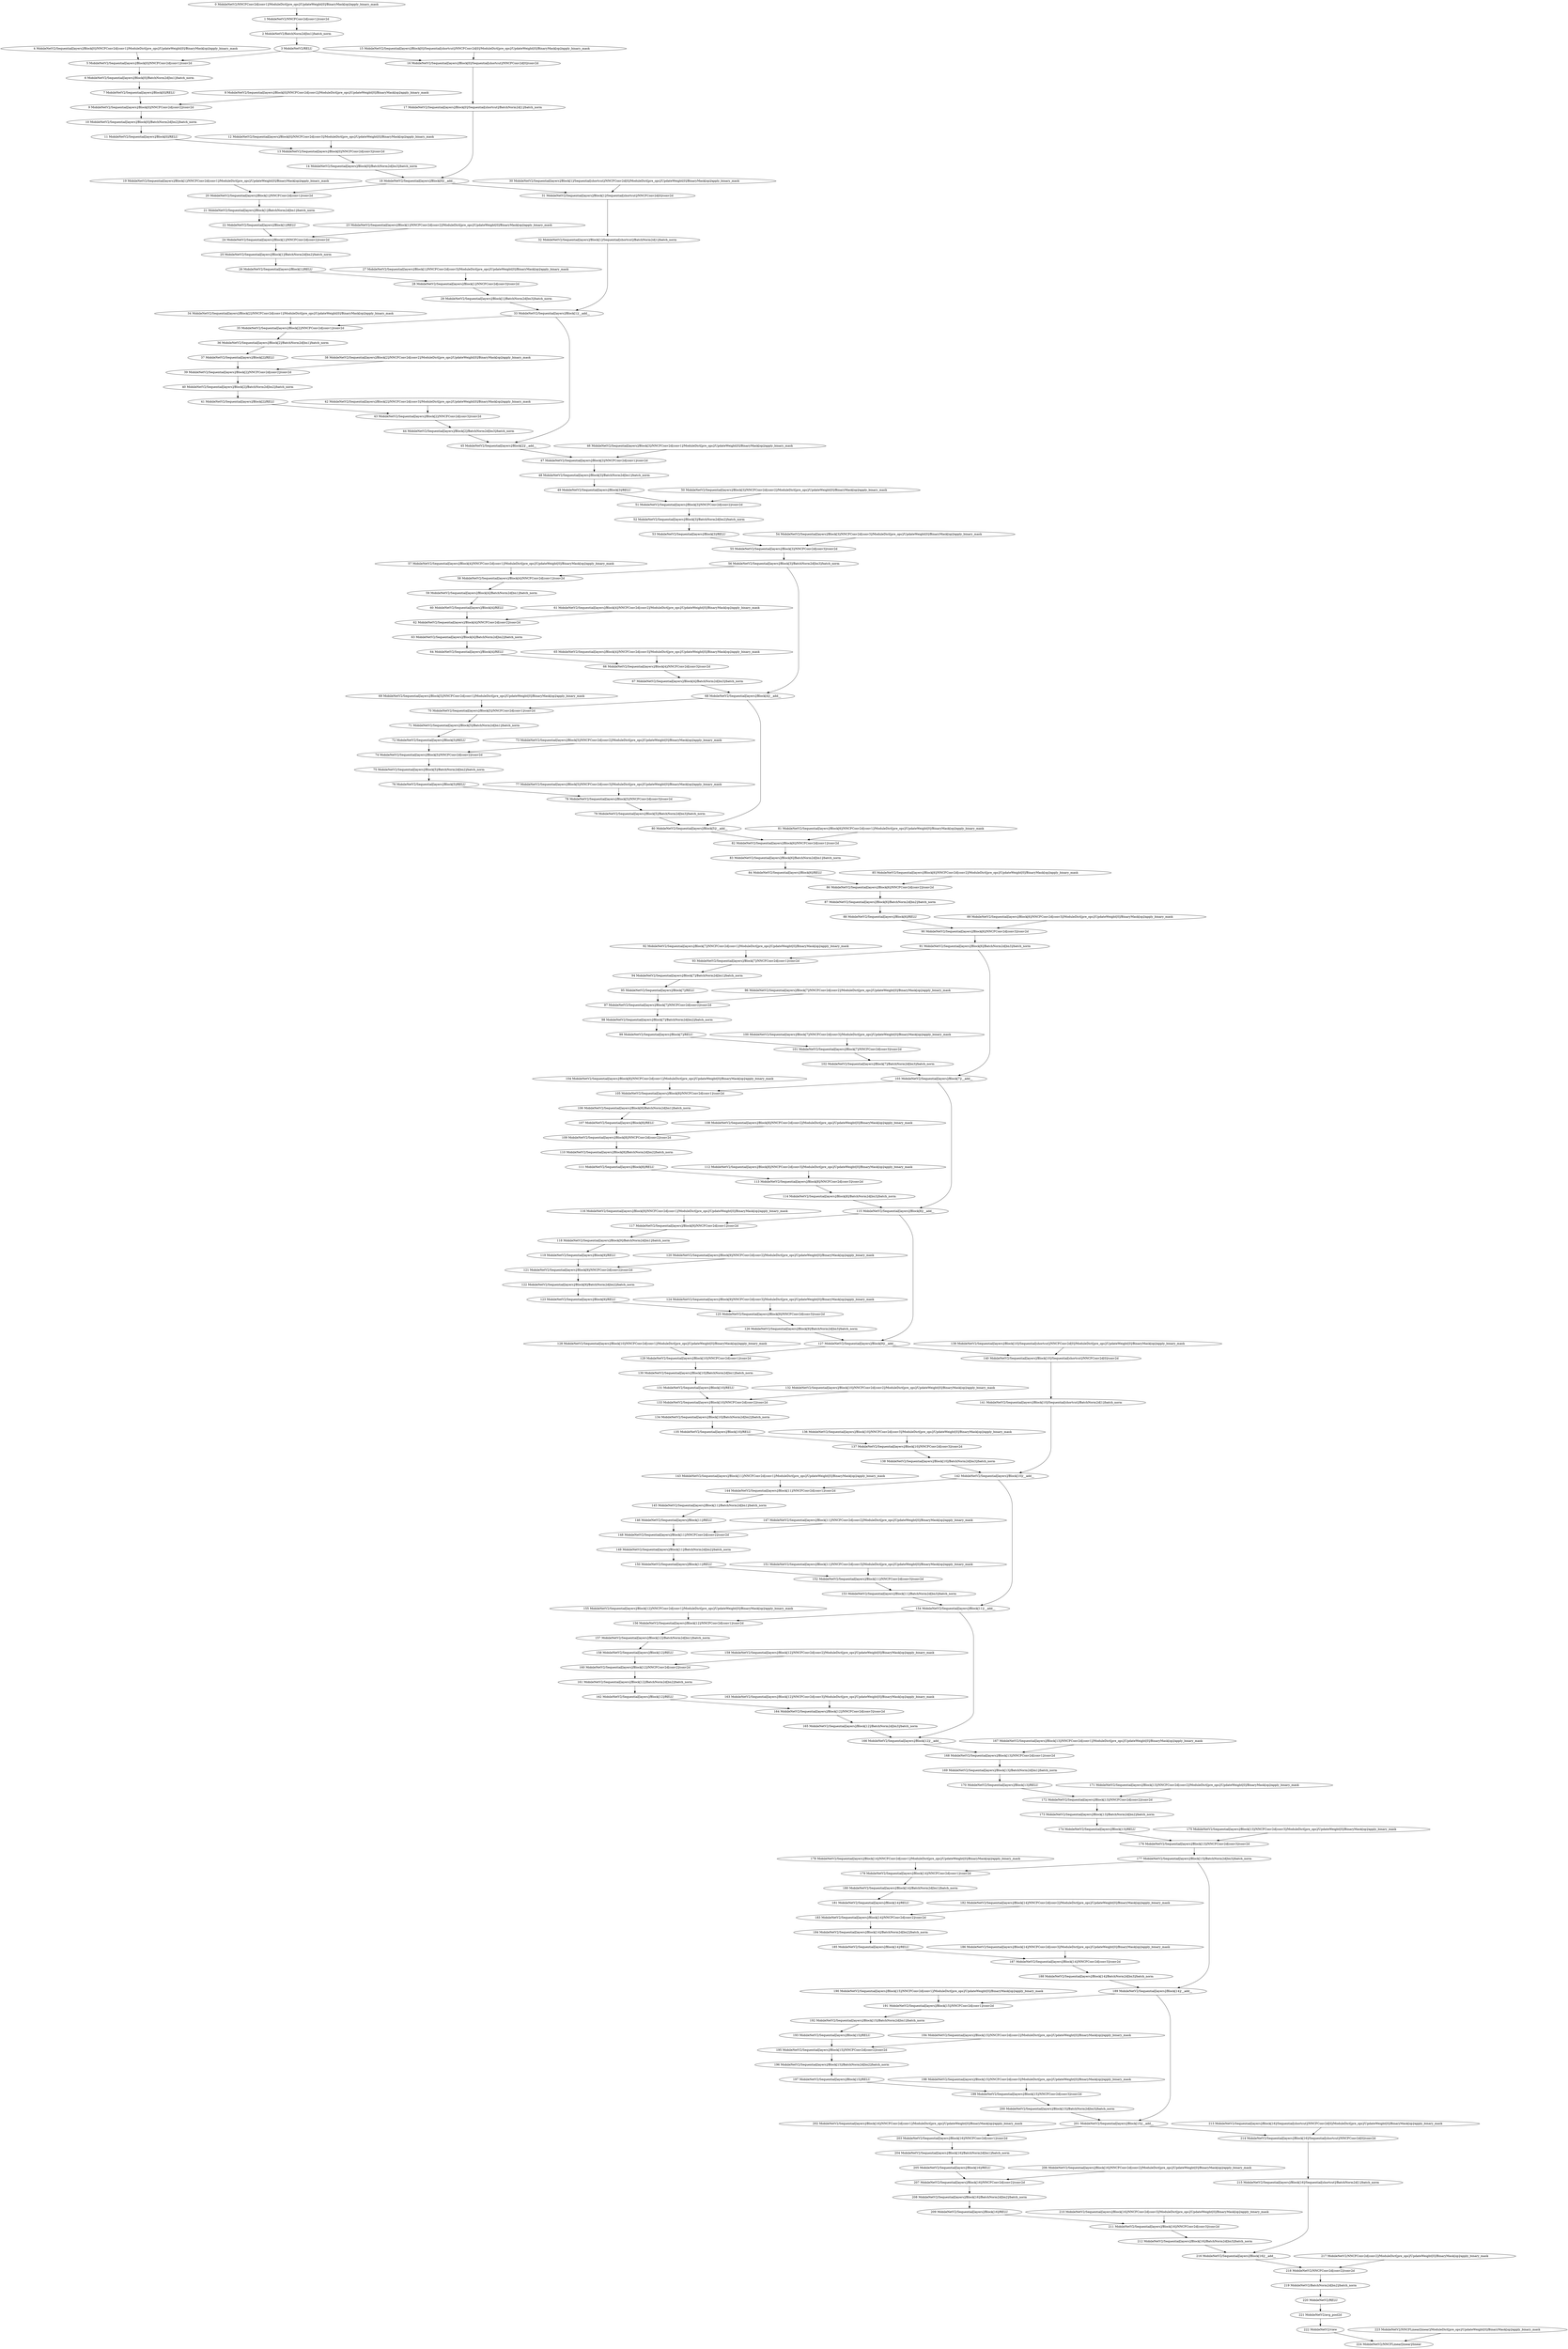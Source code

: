 strict digraph  {
"0 MobileNetV2/NNCFConv2d[conv1]/ModuleDict[pre_ops]/UpdateWeight[0]/BinaryMask[op]/apply_binary_mask" [id=0, scope="MobileNetV2/NNCFConv2d[conv1]/ModuleDict[pre_ops]/UpdateWeight[0]/BinaryMask[op]", type=apply_binary_mask];
"1 MobileNetV2/NNCFConv2d[conv1]/conv2d" [id=1, scope="MobileNetV2/NNCFConv2d[conv1]", type=conv2d];
"2 MobileNetV2/BatchNorm2d[bn1]/batch_norm" [id=2, scope="MobileNetV2/BatchNorm2d[bn1]", type=batch_norm];
"3 MobileNetV2/RELU" [id=3, scope=MobileNetV2, type=RELU];
"4 MobileNetV2/Sequential[layers]/Block[0]/NNCFConv2d[conv1]/ModuleDict[pre_ops]/UpdateWeight[0]/BinaryMask[op]/apply_binary_mask" [id=4, scope="MobileNetV2/Sequential[layers]/Block[0]/NNCFConv2d[conv1]/ModuleDict[pre_ops]/UpdateWeight[0]/BinaryMask[op]", type=apply_binary_mask];
"5 MobileNetV2/Sequential[layers]/Block[0]/NNCFConv2d[conv1]/conv2d" [id=5, scope="MobileNetV2/Sequential[layers]/Block[0]/NNCFConv2d[conv1]", type=conv2d];
"6 MobileNetV2/Sequential[layers]/Block[0]/BatchNorm2d[bn1]/batch_norm" [id=6, scope="MobileNetV2/Sequential[layers]/Block[0]/BatchNorm2d[bn1]", type=batch_norm];
"7 MobileNetV2/Sequential[layers]/Block[0]/RELU" [id=7, scope="MobileNetV2/Sequential[layers]/Block[0]", type=RELU];
"8 MobileNetV2/Sequential[layers]/Block[0]/NNCFConv2d[conv2]/ModuleDict[pre_ops]/UpdateWeight[0]/BinaryMask[op]/apply_binary_mask" [id=8, scope="MobileNetV2/Sequential[layers]/Block[0]/NNCFConv2d[conv2]/ModuleDict[pre_ops]/UpdateWeight[0]/BinaryMask[op]", type=apply_binary_mask];
"9 MobileNetV2/Sequential[layers]/Block[0]/NNCFConv2d[conv2]/conv2d" [id=9, scope="MobileNetV2/Sequential[layers]/Block[0]/NNCFConv2d[conv2]", type=conv2d];
"10 MobileNetV2/Sequential[layers]/Block[0]/BatchNorm2d[bn2]/batch_norm" [id=10, scope="MobileNetV2/Sequential[layers]/Block[0]/BatchNorm2d[bn2]", type=batch_norm];
"11 MobileNetV2/Sequential[layers]/Block[0]/RELU" [id=11, scope="MobileNetV2/Sequential[layers]/Block[0]", type=RELU];
"12 MobileNetV2/Sequential[layers]/Block[0]/NNCFConv2d[conv3]/ModuleDict[pre_ops]/UpdateWeight[0]/BinaryMask[op]/apply_binary_mask" [id=12, scope="MobileNetV2/Sequential[layers]/Block[0]/NNCFConv2d[conv3]/ModuleDict[pre_ops]/UpdateWeight[0]/BinaryMask[op]", type=apply_binary_mask];
"13 MobileNetV2/Sequential[layers]/Block[0]/NNCFConv2d[conv3]/conv2d" [id=13, scope="MobileNetV2/Sequential[layers]/Block[0]/NNCFConv2d[conv3]", type=conv2d];
"14 MobileNetV2/Sequential[layers]/Block[0]/BatchNorm2d[bn3]/batch_norm" [id=14, scope="MobileNetV2/Sequential[layers]/Block[0]/BatchNorm2d[bn3]", type=batch_norm];
"15 MobileNetV2/Sequential[layers]/Block[0]/Sequential[shortcut]/NNCFConv2d[0]/ModuleDict[pre_ops]/UpdateWeight[0]/BinaryMask[op]/apply_binary_mask" [id=15, scope="MobileNetV2/Sequential[layers]/Block[0]/Sequential[shortcut]/NNCFConv2d[0]/ModuleDict[pre_ops]/UpdateWeight[0]/BinaryMask[op]", type=apply_binary_mask];
"16 MobileNetV2/Sequential[layers]/Block[0]/Sequential[shortcut]/NNCFConv2d[0]/conv2d" [id=16, scope="MobileNetV2/Sequential[layers]/Block[0]/Sequential[shortcut]/NNCFConv2d[0]", type=conv2d];
"17 MobileNetV2/Sequential[layers]/Block[0]/Sequential[shortcut]/BatchNorm2d[1]/batch_norm" [id=17, scope="MobileNetV2/Sequential[layers]/Block[0]/Sequential[shortcut]/BatchNorm2d[1]", type=batch_norm];
"18 MobileNetV2/Sequential[layers]/Block[0]/__add__" [id=18, scope="MobileNetV2/Sequential[layers]/Block[0]", type=__add__];
"19 MobileNetV2/Sequential[layers]/Block[1]/NNCFConv2d[conv1]/ModuleDict[pre_ops]/UpdateWeight[0]/BinaryMask[op]/apply_binary_mask" [id=19, scope="MobileNetV2/Sequential[layers]/Block[1]/NNCFConv2d[conv1]/ModuleDict[pre_ops]/UpdateWeight[0]/BinaryMask[op]", type=apply_binary_mask];
"20 MobileNetV2/Sequential[layers]/Block[1]/NNCFConv2d[conv1]/conv2d" [id=20, scope="MobileNetV2/Sequential[layers]/Block[1]/NNCFConv2d[conv1]", type=conv2d];
"21 MobileNetV2/Sequential[layers]/Block[1]/BatchNorm2d[bn1]/batch_norm" [id=21, scope="MobileNetV2/Sequential[layers]/Block[1]/BatchNorm2d[bn1]", type=batch_norm];
"22 MobileNetV2/Sequential[layers]/Block[1]/RELU" [id=22, scope="MobileNetV2/Sequential[layers]/Block[1]", type=RELU];
"23 MobileNetV2/Sequential[layers]/Block[1]/NNCFConv2d[conv2]/ModuleDict[pre_ops]/UpdateWeight[0]/BinaryMask[op]/apply_binary_mask" [id=23, scope="MobileNetV2/Sequential[layers]/Block[1]/NNCFConv2d[conv2]/ModuleDict[pre_ops]/UpdateWeight[0]/BinaryMask[op]", type=apply_binary_mask];
"24 MobileNetV2/Sequential[layers]/Block[1]/NNCFConv2d[conv2]/conv2d" [id=24, scope="MobileNetV2/Sequential[layers]/Block[1]/NNCFConv2d[conv2]", type=conv2d];
"25 MobileNetV2/Sequential[layers]/Block[1]/BatchNorm2d[bn2]/batch_norm" [id=25, scope="MobileNetV2/Sequential[layers]/Block[1]/BatchNorm2d[bn2]", type=batch_norm];
"26 MobileNetV2/Sequential[layers]/Block[1]/RELU" [id=26, scope="MobileNetV2/Sequential[layers]/Block[1]", type=RELU];
"27 MobileNetV2/Sequential[layers]/Block[1]/NNCFConv2d[conv3]/ModuleDict[pre_ops]/UpdateWeight[0]/BinaryMask[op]/apply_binary_mask" [id=27, scope="MobileNetV2/Sequential[layers]/Block[1]/NNCFConv2d[conv3]/ModuleDict[pre_ops]/UpdateWeight[0]/BinaryMask[op]", type=apply_binary_mask];
"28 MobileNetV2/Sequential[layers]/Block[1]/NNCFConv2d[conv3]/conv2d" [id=28, scope="MobileNetV2/Sequential[layers]/Block[1]/NNCFConv2d[conv3]", type=conv2d];
"29 MobileNetV2/Sequential[layers]/Block[1]/BatchNorm2d[bn3]/batch_norm" [id=29, scope="MobileNetV2/Sequential[layers]/Block[1]/BatchNorm2d[bn3]", type=batch_norm];
"30 MobileNetV2/Sequential[layers]/Block[1]/Sequential[shortcut]/NNCFConv2d[0]/ModuleDict[pre_ops]/UpdateWeight[0]/BinaryMask[op]/apply_binary_mask" [id=30, scope="MobileNetV2/Sequential[layers]/Block[1]/Sequential[shortcut]/NNCFConv2d[0]/ModuleDict[pre_ops]/UpdateWeight[0]/BinaryMask[op]", type=apply_binary_mask];
"31 MobileNetV2/Sequential[layers]/Block[1]/Sequential[shortcut]/NNCFConv2d[0]/conv2d" [id=31, scope="MobileNetV2/Sequential[layers]/Block[1]/Sequential[shortcut]/NNCFConv2d[0]", type=conv2d];
"32 MobileNetV2/Sequential[layers]/Block[1]/Sequential[shortcut]/BatchNorm2d[1]/batch_norm" [id=32, scope="MobileNetV2/Sequential[layers]/Block[1]/Sequential[shortcut]/BatchNorm2d[1]", type=batch_norm];
"33 MobileNetV2/Sequential[layers]/Block[1]/__add__" [id=33, scope="MobileNetV2/Sequential[layers]/Block[1]", type=__add__];
"34 MobileNetV2/Sequential[layers]/Block[2]/NNCFConv2d[conv1]/ModuleDict[pre_ops]/UpdateWeight[0]/BinaryMask[op]/apply_binary_mask" [id=34, scope="MobileNetV2/Sequential[layers]/Block[2]/NNCFConv2d[conv1]/ModuleDict[pre_ops]/UpdateWeight[0]/BinaryMask[op]", type=apply_binary_mask];
"35 MobileNetV2/Sequential[layers]/Block[2]/NNCFConv2d[conv1]/conv2d" [id=35, scope="MobileNetV2/Sequential[layers]/Block[2]/NNCFConv2d[conv1]", type=conv2d];
"36 MobileNetV2/Sequential[layers]/Block[2]/BatchNorm2d[bn1]/batch_norm" [id=36, scope="MobileNetV2/Sequential[layers]/Block[2]/BatchNorm2d[bn1]", type=batch_norm];
"37 MobileNetV2/Sequential[layers]/Block[2]/RELU" [id=37, scope="MobileNetV2/Sequential[layers]/Block[2]", type=RELU];
"38 MobileNetV2/Sequential[layers]/Block[2]/NNCFConv2d[conv2]/ModuleDict[pre_ops]/UpdateWeight[0]/BinaryMask[op]/apply_binary_mask" [id=38, scope="MobileNetV2/Sequential[layers]/Block[2]/NNCFConv2d[conv2]/ModuleDict[pre_ops]/UpdateWeight[0]/BinaryMask[op]", type=apply_binary_mask];
"39 MobileNetV2/Sequential[layers]/Block[2]/NNCFConv2d[conv2]/conv2d" [id=39, scope="MobileNetV2/Sequential[layers]/Block[2]/NNCFConv2d[conv2]", type=conv2d];
"40 MobileNetV2/Sequential[layers]/Block[2]/BatchNorm2d[bn2]/batch_norm" [id=40, scope="MobileNetV2/Sequential[layers]/Block[2]/BatchNorm2d[bn2]", type=batch_norm];
"41 MobileNetV2/Sequential[layers]/Block[2]/RELU" [id=41, scope="MobileNetV2/Sequential[layers]/Block[2]", type=RELU];
"42 MobileNetV2/Sequential[layers]/Block[2]/NNCFConv2d[conv3]/ModuleDict[pre_ops]/UpdateWeight[0]/BinaryMask[op]/apply_binary_mask" [id=42, scope="MobileNetV2/Sequential[layers]/Block[2]/NNCFConv2d[conv3]/ModuleDict[pre_ops]/UpdateWeight[0]/BinaryMask[op]", type=apply_binary_mask];
"43 MobileNetV2/Sequential[layers]/Block[2]/NNCFConv2d[conv3]/conv2d" [id=43, scope="MobileNetV2/Sequential[layers]/Block[2]/NNCFConv2d[conv3]", type=conv2d];
"44 MobileNetV2/Sequential[layers]/Block[2]/BatchNorm2d[bn3]/batch_norm" [id=44, scope="MobileNetV2/Sequential[layers]/Block[2]/BatchNorm2d[bn3]", type=batch_norm];
"45 MobileNetV2/Sequential[layers]/Block[2]/__add__" [id=45, scope="MobileNetV2/Sequential[layers]/Block[2]", type=__add__];
"46 MobileNetV2/Sequential[layers]/Block[3]/NNCFConv2d[conv1]/ModuleDict[pre_ops]/UpdateWeight[0]/BinaryMask[op]/apply_binary_mask" [id=46, scope="MobileNetV2/Sequential[layers]/Block[3]/NNCFConv2d[conv1]/ModuleDict[pre_ops]/UpdateWeight[0]/BinaryMask[op]", type=apply_binary_mask];
"47 MobileNetV2/Sequential[layers]/Block[3]/NNCFConv2d[conv1]/conv2d" [id=47, scope="MobileNetV2/Sequential[layers]/Block[3]/NNCFConv2d[conv1]", type=conv2d];
"48 MobileNetV2/Sequential[layers]/Block[3]/BatchNorm2d[bn1]/batch_norm" [id=48, scope="MobileNetV2/Sequential[layers]/Block[3]/BatchNorm2d[bn1]", type=batch_norm];
"49 MobileNetV2/Sequential[layers]/Block[3]/RELU" [id=49, scope="MobileNetV2/Sequential[layers]/Block[3]", type=RELU];
"50 MobileNetV2/Sequential[layers]/Block[3]/NNCFConv2d[conv2]/ModuleDict[pre_ops]/UpdateWeight[0]/BinaryMask[op]/apply_binary_mask" [id=50, scope="MobileNetV2/Sequential[layers]/Block[3]/NNCFConv2d[conv2]/ModuleDict[pre_ops]/UpdateWeight[0]/BinaryMask[op]", type=apply_binary_mask];
"51 MobileNetV2/Sequential[layers]/Block[3]/NNCFConv2d[conv2]/conv2d" [id=51, scope="MobileNetV2/Sequential[layers]/Block[3]/NNCFConv2d[conv2]", type=conv2d];
"52 MobileNetV2/Sequential[layers]/Block[3]/BatchNorm2d[bn2]/batch_norm" [id=52, scope="MobileNetV2/Sequential[layers]/Block[3]/BatchNorm2d[bn2]", type=batch_norm];
"53 MobileNetV2/Sequential[layers]/Block[3]/RELU" [id=53, scope="MobileNetV2/Sequential[layers]/Block[3]", type=RELU];
"54 MobileNetV2/Sequential[layers]/Block[3]/NNCFConv2d[conv3]/ModuleDict[pre_ops]/UpdateWeight[0]/BinaryMask[op]/apply_binary_mask" [id=54, scope="MobileNetV2/Sequential[layers]/Block[3]/NNCFConv2d[conv3]/ModuleDict[pre_ops]/UpdateWeight[0]/BinaryMask[op]", type=apply_binary_mask];
"55 MobileNetV2/Sequential[layers]/Block[3]/NNCFConv2d[conv3]/conv2d" [id=55, scope="MobileNetV2/Sequential[layers]/Block[3]/NNCFConv2d[conv3]", type=conv2d];
"56 MobileNetV2/Sequential[layers]/Block[3]/BatchNorm2d[bn3]/batch_norm" [id=56, scope="MobileNetV2/Sequential[layers]/Block[3]/BatchNorm2d[bn3]", type=batch_norm];
"57 MobileNetV2/Sequential[layers]/Block[4]/NNCFConv2d[conv1]/ModuleDict[pre_ops]/UpdateWeight[0]/BinaryMask[op]/apply_binary_mask" [id=57, scope="MobileNetV2/Sequential[layers]/Block[4]/NNCFConv2d[conv1]/ModuleDict[pre_ops]/UpdateWeight[0]/BinaryMask[op]", type=apply_binary_mask];
"58 MobileNetV2/Sequential[layers]/Block[4]/NNCFConv2d[conv1]/conv2d" [id=58, scope="MobileNetV2/Sequential[layers]/Block[4]/NNCFConv2d[conv1]", type=conv2d];
"59 MobileNetV2/Sequential[layers]/Block[4]/BatchNorm2d[bn1]/batch_norm" [id=59, scope="MobileNetV2/Sequential[layers]/Block[4]/BatchNorm2d[bn1]", type=batch_norm];
"60 MobileNetV2/Sequential[layers]/Block[4]/RELU" [id=60, scope="MobileNetV2/Sequential[layers]/Block[4]", type=RELU];
"61 MobileNetV2/Sequential[layers]/Block[4]/NNCFConv2d[conv2]/ModuleDict[pre_ops]/UpdateWeight[0]/BinaryMask[op]/apply_binary_mask" [id=61, scope="MobileNetV2/Sequential[layers]/Block[4]/NNCFConv2d[conv2]/ModuleDict[pre_ops]/UpdateWeight[0]/BinaryMask[op]", type=apply_binary_mask];
"62 MobileNetV2/Sequential[layers]/Block[4]/NNCFConv2d[conv2]/conv2d" [id=62, scope="MobileNetV2/Sequential[layers]/Block[4]/NNCFConv2d[conv2]", type=conv2d];
"63 MobileNetV2/Sequential[layers]/Block[4]/BatchNorm2d[bn2]/batch_norm" [id=63, scope="MobileNetV2/Sequential[layers]/Block[4]/BatchNorm2d[bn2]", type=batch_norm];
"64 MobileNetV2/Sequential[layers]/Block[4]/RELU" [id=64, scope="MobileNetV2/Sequential[layers]/Block[4]", type=RELU];
"65 MobileNetV2/Sequential[layers]/Block[4]/NNCFConv2d[conv3]/ModuleDict[pre_ops]/UpdateWeight[0]/BinaryMask[op]/apply_binary_mask" [id=65, scope="MobileNetV2/Sequential[layers]/Block[4]/NNCFConv2d[conv3]/ModuleDict[pre_ops]/UpdateWeight[0]/BinaryMask[op]", type=apply_binary_mask];
"66 MobileNetV2/Sequential[layers]/Block[4]/NNCFConv2d[conv3]/conv2d" [id=66, scope="MobileNetV2/Sequential[layers]/Block[4]/NNCFConv2d[conv3]", type=conv2d];
"67 MobileNetV2/Sequential[layers]/Block[4]/BatchNorm2d[bn3]/batch_norm" [id=67, scope="MobileNetV2/Sequential[layers]/Block[4]/BatchNorm2d[bn3]", type=batch_norm];
"68 MobileNetV2/Sequential[layers]/Block[4]/__add__" [id=68, scope="MobileNetV2/Sequential[layers]/Block[4]", type=__add__];
"69 MobileNetV2/Sequential[layers]/Block[5]/NNCFConv2d[conv1]/ModuleDict[pre_ops]/UpdateWeight[0]/BinaryMask[op]/apply_binary_mask" [id=69, scope="MobileNetV2/Sequential[layers]/Block[5]/NNCFConv2d[conv1]/ModuleDict[pre_ops]/UpdateWeight[0]/BinaryMask[op]", type=apply_binary_mask];
"70 MobileNetV2/Sequential[layers]/Block[5]/NNCFConv2d[conv1]/conv2d" [id=70, scope="MobileNetV2/Sequential[layers]/Block[5]/NNCFConv2d[conv1]", type=conv2d];
"71 MobileNetV2/Sequential[layers]/Block[5]/BatchNorm2d[bn1]/batch_norm" [id=71, scope="MobileNetV2/Sequential[layers]/Block[5]/BatchNorm2d[bn1]", type=batch_norm];
"72 MobileNetV2/Sequential[layers]/Block[5]/RELU" [id=72, scope="MobileNetV2/Sequential[layers]/Block[5]", type=RELU];
"73 MobileNetV2/Sequential[layers]/Block[5]/NNCFConv2d[conv2]/ModuleDict[pre_ops]/UpdateWeight[0]/BinaryMask[op]/apply_binary_mask" [id=73, scope="MobileNetV2/Sequential[layers]/Block[5]/NNCFConv2d[conv2]/ModuleDict[pre_ops]/UpdateWeight[0]/BinaryMask[op]", type=apply_binary_mask];
"74 MobileNetV2/Sequential[layers]/Block[5]/NNCFConv2d[conv2]/conv2d" [id=74, scope="MobileNetV2/Sequential[layers]/Block[5]/NNCFConv2d[conv2]", type=conv2d];
"75 MobileNetV2/Sequential[layers]/Block[5]/BatchNorm2d[bn2]/batch_norm" [id=75, scope="MobileNetV2/Sequential[layers]/Block[5]/BatchNorm2d[bn2]", type=batch_norm];
"76 MobileNetV2/Sequential[layers]/Block[5]/RELU" [id=76, scope="MobileNetV2/Sequential[layers]/Block[5]", type=RELU];
"77 MobileNetV2/Sequential[layers]/Block[5]/NNCFConv2d[conv3]/ModuleDict[pre_ops]/UpdateWeight[0]/BinaryMask[op]/apply_binary_mask" [id=77, scope="MobileNetV2/Sequential[layers]/Block[5]/NNCFConv2d[conv3]/ModuleDict[pre_ops]/UpdateWeight[0]/BinaryMask[op]", type=apply_binary_mask];
"78 MobileNetV2/Sequential[layers]/Block[5]/NNCFConv2d[conv3]/conv2d" [id=78, scope="MobileNetV2/Sequential[layers]/Block[5]/NNCFConv2d[conv3]", type=conv2d];
"79 MobileNetV2/Sequential[layers]/Block[5]/BatchNorm2d[bn3]/batch_norm" [id=79, scope="MobileNetV2/Sequential[layers]/Block[5]/BatchNorm2d[bn3]", type=batch_norm];
"80 MobileNetV2/Sequential[layers]/Block[5]/__add__" [id=80, scope="MobileNetV2/Sequential[layers]/Block[5]", type=__add__];
"81 MobileNetV2/Sequential[layers]/Block[6]/NNCFConv2d[conv1]/ModuleDict[pre_ops]/UpdateWeight[0]/BinaryMask[op]/apply_binary_mask" [id=81, scope="MobileNetV2/Sequential[layers]/Block[6]/NNCFConv2d[conv1]/ModuleDict[pre_ops]/UpdateWeight[0]/BinaryMask[op]", type=apply_binary_mask];
"82 MobileNetV2/Sequential[layers]/Block[6]/NNCFConv2d[conv1]/conv2d" [id=82, scope="MobileNetV2/Sequential[layers]/Block[6]/NNCFConv2d[conv1]", type=conv2d];
"83 MobileNetV2/Sequential[layers]/Block[6]/BatchNorm2d[bn1]/batch_norm" [id=83, scope="MobileNetV2/Sequential[layers]/Block[6]/BatchNorm2d[bn1]", type=batch_norm];
"84 MobileNetV2/Sequential[layers]/Block[6]/RELU" [id=84, scope="MobileNetV2/Sequential[layers]/Block[6]", type=RELU];
"85 MobileNetV2/Sequential[layers]/Block[6]/NNCFConv2d[conv2]/ModuleDict[pre_ops]/UpdateWeight[0]/BinaryMask[op]/apply_binary_mask" [id=85, scope="MobileNetV2/Sequential[layers]/Block[6]/NNCFConv2d[conv2]/ModuleDict[pre_ops]/UpdateWeight[0]/BinaryMask[op]", type=apply_binary_mask];
"86 MobileNetV2/Sequential[layers]/Block[6]/NNCFConv2d[conv2]/conv2d" [id=86, scope="MobileNetV2/Sequential[layers]/Block[6]/NNCFConv2d[conv2]", type=conv2d];
"87 MobileNetV2/Sequential[layers]/Block[6]/BatchNorm2d[bn2]/batch_norm" [id=87, scope="MobileNetV2/Sequential[layers]/Block[6]/BatchNorm2d[bn2]", type=batch_norm];
"88 MobileNetV2/Sequential[layers]/Block[6]/RELU" [id=88, scope="MobileNetV2/Sequential[layers]/Block[6]", type=RELU];
"89 MobileNetV2/Sequential[layers]/Block[6]/NNCFConv2d[conv3]/ModuleDict[pre_ops]/UpdateWeight[0]/BinaryMask[op]/apply_binary_mask" [id=89, scope="MobileNetV2/Sequential[layers]/Block[6]/NNCFConv2d[conv3]/ModuleDict[pre_ops]/UpdateWeight[0]/BinaryMask[op]", type=apply_binary_mask];
"90 MobileNetV2/Sequential[layers]/Block[6]/NNCFConv2d[conv3]/conv2d" [id=90, scope="MobileNetV2/Sequential[layers]/Block[6]/NNCFConv2d[conv3]", type=conv2d];
"91 MobileNetV2/Sequential[layers]/Block[6]/BatchNorm2d[bn3]/batch_norm" [id=91, scope="MobileNetV2/Sequential[layers]/Block[6]/BatchNorm2d[bn3]", type=batch_norm];
"92 MobileNetV2/Sequential[layers]/Block[7]/NNCFConv2d[conv1]/ModuleDict[pre_ops]/UpdateWeight[0]/BinaryMask[op]/apply_binary_mask" [id=92, scope="MobileNetV2/Sequential[layers]/Block[7]/NNCFConv2d[conv1]/ModuleDict[pre_ops]/UpdateWeight[0]/BinaryMask[op]", type=apply_binary_mask];
"93 MobileNetV2/Sequential[layers]/Block[7]/NNCFConv2d[conv1]/conv2d" [id=93, scope="MobileNetV2/Sequential[layers]/Block[7]/NNCFConv2d[conv1]", type=conv2d];
"94 MobileNetV2/Sequential[layers]/Block[7]/BatchNorm2d[bn1]/batch_norm" [id=94, scope="MobileNetV2/Sequential[layers]/Block[7]/BatchNorm2d[bn1]", type=batch_norm];
"95 MobileNetV2/Sequential[layers]/Block[7]/RELU" [id=95, scope="MobileNetV2/Sequential[layers]/Block[7]", type=RELU];
"96 MobileNetV2/Sequential[layers]/Block[7]/NNCFConv2d[conv2]/ModuleDict[pre_ops]/UpdateWeight[0]/BinaryMask[op]/apply_binary_mask" [id=96, scope="MobileNetV2/Sequential[layers]/Block[7]/NNCFConv2d[conv2]/ModuleDict[pre_ops]/UpdateWeight[0]/BinaryMask[op]", type=apply_binary_mask];
"97 MobileNetV2/Sequential[layers]/Block[7]/NNCFConv2d[conv2]/conv2d" [id=97, scope="MobileNetV2/Sequential[layers]/Block[7]/NNCFConv2d[conv2]", type=conv2d];
"98 MobileNetV2/Sequential[layers]/Block[7]/BatchNorm2d[bn2]/batch_norm" [id=98, scope="MobileNetV2/Sequential[layers]/Block[7]/BatchNorm2d[bn2]", type=batch_norm];
"99 MobileNetV2/Sequential[layers]/Block[7]/RELU" [id=99, scope="MobileNetV2/Sequential[layers]/Block[7]", type=RELU];
"100 MobileNetV2/Sequential[layers]/Block[7]/NNCFConv2d[conv3]/ModuleDict[pre_ops]/UpdateWeight[0]/BinaryMask[op]/apply_binary_mask" [id=100, scope="MobileNetV2/Sequential[layers]/Block[7]/NNCFConv2d[conv3]/ModuleDict[pre_ops]/UpdateWeight[0]/BinaryMask[op]", type=apply_binary_mask];
"101 MobileNetV2/Sequential[layers]/Block[7]/NNCFConv2d[conv3]/conv2d" [id=101, scope="MobileNetV2/Sequential[layers]/Block[7]/NNCFConv2d[conv3]", type=conv2d];
"102 MobileNetV2/Sequential[layers]/Block[7]/BatchNorm2d[bn3]/batch_norm" [id=102, scope="MobileNetV2/Sequential[layers]/Block[7]/BatchNorm2d[bn3]", type=batch_norm];
"103 MobileNetV2/Sequential[layers]/Block[7]/__add__" [id=103, scope="MobileNetV2/Sequential[layers]/Block[7]", type=__add__];
"104 MobileNetV2/Sequential[layers]/Block[8]/NNCFConv2d[conv1]/ModuleDict[pre_ops]/UpdateWeight[0]/BinaryMask[op]/apply_binary_mask" [id=104, scope="MobileNetV2/Sequential[layers]/Block[8]/NNCFConv2d[conv1]/ModuleDict[pre_ops]/UpdateWeight[0]/BinaryMask[op]", type=apply_binary_mask];
"105 MobileNetV2/Sequential[layers]/Block[8]/NNCFConv2d[conv1]/conv2d" [id=105, scope="MobileNetV2/Sequential[layers]/Block[8]/NNCFConv2d[conv1]", type=conv2d];
"106 MobileNetV2/Sequential[layers]/Block[8]/BatchNorm2d[bn1]/batch_norm" [id=106, scope="MobileNetV2/Sequential[layers]/Block[8]/BatchNorm2d[bn1]", type=batch_norm];
"107 MobileNetV2/Sequential[layers]/Block[8]/RELU" [id=107, scope="MobileNetV2/Sequential[layers]/Block[8]", type=RELU];
"108 MobileNetV2/Sequential[layers]/Block[8]/NNCFConv2d[conv2]/ModuleDict[pre_ops]/UpdateWeight[0]/BinaryMask[op]/apply_binary_mask" [id=108, scope="MobileNetV2/Sequential[layers]/Block[8]/NNCFConv2d[conv2]/ModuleDict[pre_ops]/UpdateWeight[0]/BinaryMask[op]", type=apply_binary_mask];
"109 MobileNetV2/Sequential[layers]/Block[8]/NNCFConv2d[conv2]/conv2d" [id=109, scope="MobileNetV2/Sequential[layers]/Block[8]/NNCFConv2d[conv2]", type=conv2d];
"110 MobileNetV2/Sequential[layers]/Block[8]/BatchNorm2d[bn2]/batch_norm" [id=110, scope="MobileNetV2/Sequential[layers]/Block[8]/BatchNorm2d[bn2]", type=batch_norm];
"111 MobileNetV2/Sequential[layers]/Block[8]/RELU" [id=111, scope="MobileNetV2/Sequential[layers]/Block[8]", type=RELU];
"112 MobileNetV2/Sequential[layers]/Block[8]/NNCFConv2d[conv3]/ModuleDict[pre_ops]/UpdateWeight[0]/BinaryMask[op]/apply_binary_mask" [id=112, scope="MobileNetV2/Sequential[layers]/Block[8]/NNCFConv2d[conv3]/ModuleDict[pre_ops]/UpdateWeight[0]/BinaryMask[op]", type=apply_binary_mask];
"113 MobileNetV2/Sequential[layers]/Block[8]/NNCFConv2d[conv3]/conv2d" [id=113, scope="MobileNetV2/Sequential[layers]/Block[8]/NNCFConv2d[conv3]", type=conv2d];
"114 MobileNetV2/Sequential[layers]/Block[8]/BatchNorm2d[bn3]/batch_norm" [id=114, scope="MobileNetV2/Sequential[layers]/Block[8]/BatchNorm2d[bn3]", type=batch_norm];
"115 MobileNetV2/Sequential[layers]/Block[8]/__add__" [id=115, scope="MobileNetV2/Sequential[layers]/Block[8]", type=__add__];
"116 MobileNetV2/Sequential[layers]/Block[9]/NNCFConv2d[conv1]/ModuleDict[pre_ops]/UpdateWeight[0]/BinaryMask[op]/apply_binary_mask" [id=116, scope="MobileNetV2/Sequential[layers]/Block[9]/NNCFConv2d[conv1]/ModuleDict[pre_ops]/UpdateWeight[0]/BinaryMask[op]", type=apply_binary_mask];
"117 MobileNetV2/Sequential[layers]/Block[9]/NNCFConv2d[conv1]/conv2d" [id=117, scope="MobileNetV2/Sequential[layers]/Block[9]/NNCFConv2d[conv1]", type=conv2d];
"118 MobileNetV2/Sequential[layers]/Block[9]/BatchNorm2d[bn1]/batch_norm" [id=118, scope="MobileNetV2/Sequential[layers]/Block[9]/BatchNorm2d[bn1]", type=batch_norm];
"119 MobileNetV2/Sequential[layers]/Block[9]/RELU" [id=119, scope="MobileNetV2/Sequential[layers]/Block[9]", type=RELU];
"120 MobileNetV2/Sequential[layers]/Block[9]/NNCFConv2d[conv2]/ModuleDict[pre_ops]/UpdateWeight[0]/BinaryMask[op]/apply_binary_mask" [id=120, scope="MobileNetV2/Sequential[layers]/Block[9]/NNCFConv2d[conv2]/ModuleDict[pre_ops]/UpdateWeight[0]/BinaryMask[op]", type=apply_binary_mask];
"121 MobileNetV2/Sequential[layers]/Block[9]/NNCFConv2d[conv2]/conv2d" [id=121, scope="MobileNetV2/Sequential[layers]/Block[9]/NNCFConv2d[conv2]", type=conv2d];
"122 MobileNetV2/Sequential[layers]/Block[9]/BatchNorm2d[bn2]/batch_norm" [id=122, scope="MobileNetV2/Sequential[layers]/Block[9]/BatchNorm2d[bn2]", type=batch_norm];
"123 MobileNetV2/Sequential[layers]/Block[9]/RELU" [id=123, scope="MobileNetV2/Sequential[layers]/Block[9]", type=RELU];
"124 MobileNetV2/Sequential[layers]/Block[9]/NNCFConv2d[conv3]/ModuleDict[pre_ops]/UpdateWeight[0]/BinaryMask[op]/apply_binary_mask" [id=124, scope="MobileNetV2/Sequential[layers]/Block[9]/NNCFConv2d[conv3]/ModuleDict[pre_ops]/UpdateWeight[0]/BinaryMask[op]", type=apply_binary_mask];
"125 MobileNetV2/Sequential[layers]/Block[9]/NNCFConv2d[conv3]/conv2d" [id=125, scope="MobileNetV2/Sequential[layers]/Block[9]/NNCFConv2d[conv3]", type=conv2d];
"126 MobileNetV2/Sequential[layers]/Block[9]/BatchNorm2d[bn3]/batch_norm" [id=126, scope="MobileNetV2/Sequential[layers]/Block[9]/BatchNorm2d[bn3]", type=batch_norm];
"127 MobileNetV2/Sequential[layers]/Block[9]/__add__" [id=127, scope="MobileNetV2/Sequential[layers]/Block[9]", type=__add__];
"128 MobileNetV2/Sequential[layers]/Block[10]/NNCFConv2d[conv1]/ModuleDict[pre_ops]/UpdateWeight[0]/BinaryMask[op]/apply_binary_mask" [id=128, scope="MobileNetV2/Sequential[layers]/Block[10]/NNCFConv2d[conv1]/ModuleDict[pre_ops]/UpdateWeight[0]/BinaryMask[op]", type=apply_binary_mask];
"129 MobileNetV2/Sequential[layers]/Block[10]/NNCFConv2d[conv1]/conv2d" [id=129, scope="MobileNetV2/Sequential[layers]/Block[10]/NNCFConv2d[conv1]", type=conv2d];
"130 MobileNetV2/Sequential[layers]/Block[10]/BatchNorm2d[bn1]/batch_norm" [id=130, scope="MobileNetV2/Sequential[layers]/Block[10]/BatchNorm2d[bn1]", type=batch_norm];
"131 MobileNetV2/Sequential[layers]/Block[10]/RELU" [id=131, scope="MobileNetV2/Sequential[layers]/Block[10]", type=RELU];
"132 MobileNetV2/Sequential[layers]/Block[10]/NNCFConv2d[conv2]/ModuleDict[pre_ops]/UpdateWeight[0]/BinaryMask[op]/apply_binary_mask" [id=132, scope="MobileNetV2/Sequential[layers]/Block[10]/NNCFConv2d[conv2]/ModuleDict[pre_ops]/UpdateWeight[0]/BinaryMask[op]", type=apply_binary_mask];
"133 MobileNetV2/Sequential[layers]/Block[10]/NNCFConv2d[conv2]/conv2d" [id=133, scope="MobileNetV2/Sequential[layers]/Block[10]/NNCFConv2d[conv2]", type=conv2d];
"134 MobileNetV2/Sequential[layers]/Block[10]/BatchNorm2d[bn2]/batch_norm" [id=134, scope="MobileNetV2/Sequential[layers]/Block[10]/BatchNorm2d[bn2]", type=batch_norm];
"135 MobileNetV2/Sequential[layers]/Block[10]/RELU" [id=135, scope="MobileNetV2/Sequential[layers]/Block[10]", type=RELU];
"136 MobileNetV2/Sequential[layers]/Block[10]/NNCFConv2d[conv3]/ModuleDict[pre_ops]/UpdateWeight[0]/BinaryMask[op]/apply_binary_mask" [id=136, scope="MobileNetV2/Sequential[layers]/Block[10]/NNCFConv2d[conv3]/ModuleDict[pre_ops]/UpdateWeight[0]/BinaryMask[op]", type=apply_binary_mask];
"137 MobileNetV2/Sequential[layers]/Block[10]/NNCFConv2d[conv3]/conv2d" [id=137, scope="MobileNetV2/Sequential[layers]/Block[10]/NNCFConv2d[conv3]", type=conv2d];
"138 MobileNetV2/Sequential[layers]/Block[10]/BatchNorm2d[bn3]/batch_norm" [id=138, scope="MobileNetV2/Sequential[layers]/Block[10]/BatchNorm2d[bn3]", type=batch_norm];
"139 MobileNetV2/Sequential[layers]/Block[10]/Sequential[shortcut]/NNCFConv2d[0]/ModuleDict[pre_ops]/UpdateWeight[0]/BinaryMask[op]/apply_binary_mask" [id=139, scope="MobileNetV2/Sequential[layers]/Block[10]/Sequential[shortcut]/NNCFConv2d[0]/ModuleDict[pre_ops]/UpdateWeight[0]/BinaryMask[op]", type=apply_binary_mask];
"140 MobileNetV2/Sequential[layers]/Block[10]/Sequential[shortcut]/NNCFConv2d[0]/conv2d" [id=140, scope="MobileNetV2/Sequential[layers]/Block[10]/Sequential[shortcut]/NNCFConv2d[0]", type=conv2d];
"141 MobileNetV2/Sequential[layers]/Block[10]/Sequential[shortcut]/BatchNorm2d[1]/batch_norm" [id=141, scope="MobileNetV2/Sequential[layers]/Block[10]/Sequential[shortcut]/BatchNorm2d[1]", type=batch_norm];
"142 MobileNetV2/Sequential[layers]/Block[10]/__add__" [id=142, scope="MobileNetV2/Sequential[layers]/Block[10]", type=__add__];
"143 MobileNetV2/Sequential[layers]/Block[11]/NNCFConv2d[conv1]/ModuleDict[pre_ops]/UpdateWeight[0]/BinaryMask[op]/apply_binary_mask" [id=143, scope="MobileNetV2/Sequential[layers]/Block[11]/NNCFConv2d[conv1]/ModuleDict[pre_ops]/UpdateWeight[0]/BinaryMask[op]", type=apply_binary_mask];
"144 MobileNetV2/Sequential[layers]/Block[11]/NNCFConv2d[conv1]/conv2d" [id=144, scope="MobileNetV2/Sequential[layers]/Block[11]/NNCFConv2d[conv1]", type=conv2d];
"145 MobileNetV2/Sequential[layers]/Block[11]/BatchNorm2d[bn1]/batch_norm" [id=145, scope="MobileNetV2/Sequential[layers]/Block[11]/BatchNorm2d[bn1]", type=batch_norm];
"146 MobileNetV2/Sequential[layers]/Block[11]/RELU" [id=146, scope="MobileNetV2/Sequential[layers]/Block[11]", type=RELU];
"147 MobileNetV2/Sequential[layers]/Block[11]/NNCFConv2d[conv2]/ModuleDict[pre_ops]/UpdateWeight[0]/BinaryMask[op]/apply_binary_mask" [id=147, scope="MobileNetV2/Sequential[layers]/Block[11]/NNCFConv2d[conv2]/ModuleDict[pre_ops]/UpdateWeight[0]/BinaryMask[op]", type=apply_binary_mask];
"148 MobileNetV2/Sequential[layers]/Block[11]/NNCFConv2d[conv2]/conv2d" [id=148, scope="MobileNetV2/Sequential[layers]/Block[11]/NNCFConv2d[conv2]", type=conv2d];
"149 MobileNetV2/Sequential[layers]/Block[11]/BatchNorm2d[bn2]/batch_norm" [id=149, scope="MobileNetV2/Sequential[layers]/Block[11]/BatchNorm2d[bn2]", type=batch_norm];
"150 MobileNetV2/Sequential[layers]/Block[11]/RELU" [id=150, scope="MobileNetV2/Sequential[layers]/Block[11]", type=RELU];
"151 MobileNetV2/Sequential[layers]/Block[11]/NNCFConv2d[conv3]/ModuleDict[pre_ops]/UpdateWeight[0]/BinaryMask[op]/apply_binary_mask" [id=151, scope="MobileNetV2/Sequential[layers]/Block[11]/NNCFConv2d[conv3]/ModuleDict[pre_ops]/UpdateWeight[0]/BinaryMask[op]", type=apply_binary_mask];
"152 MobileNetV2/Sequential[layers]/Block[11]/NNCFConv2d[conv3]/conv2d" [id=152, scope="MobileNetV2/Sequential[layers]/Block[11]/NNCFConv2d[conv3]", type=conv2d];
"153 MobileNetV2/Sequential[layers]/Block[11]/BatchNorm2d[bn3]/batch_norm" [id=153, scope="MobileNetV2/Sequential[layers]/Block[11]/BatchNorm2d[bn3]", type=batch_norm];
"154 MobileNetV2/Sequential[layers]/Block[11]/__add__" [id=154, scope="MobileNetV2/Sequential[layers]/Block[11]", type=__add__];
"155 MobileNetV2/Sequential[layers]/Block[12]/NNCFConv2d[conv1]/ModuleDict[pre_ops]/UpdateWeight[0]/BinaryMask[op]/apply_binary_mask" [id=155, scope="MobileNetV2/Sequential[layers]/Block[12]/NNCFConv2d[conv1]/ModuleDict[pre_ops]/UpdateWeight[0]/BinaryMask[op]", type=apply_binary_mask];
"156 MobileNetV2/Sequential[layers]/Block[12]/NNCFConv2d[conv1]/conv2d" [id=156, scope="MobileNetV2/Sequential[layers]/Block[12]/NNCFConv2d[conv1]", type=conv2d];
"157 MobileNetV2/Sequential[layers]/Block[12]/BatchNorm2d[bn1]/batch_norm" [id=157, scope="MobileNetV2/Sequential[layers]/Block[12]/BatchNorm2d[bn1]", type=batch_norm];
"158 MobileNetV2/Sequential[layers]/Block[12]/RELU" [id=158, scope="MobileNetV2/Sequential[layers]/Block[12]", type=RELU];
"159 MobileNetV2/Sequential[layers]/Block[12]/NNCFConv2d[conv2]/ModuleDict[pre_ops]/UpdateWeight[0]/BinaryMask[op]/apply_binary_mask" [id=159, scope="MobileNetV2/Sequential[layers]/Block[12]/NNCFConv2d[conv2]/ModuleDict[pre_ops]/UpdateWeight[0]/BinaryMask[op]", type=apply_binary_mask];
"160 MobileNetV2/Sequential[layers]/Block[12]/NNCFConv2d[conv2]/conv2d" [id=160, scope="MobileNetV2/Sequential[layers]/Block[12]/NNCFConv2d[conv2]", type=conv2d];
"161 MobileNetV2/Sequential[layers]/Block[12]/BatchNorm2d[bn2]/batch_norm" [id=161, scope="MobileNetV2/Sequential[layers]/Block[12]/BatchNorm2d[bn2]", type=batch_norm];
"162 MobileNetV2/Sequential[layers]/Block[12]/RELU" [id=162, scope="MobileNetV2/Sequential[layers]/Block[12]", type=RELU];
"163 MobileNetV2/Sequential[layers]/Block[12]/NNCFConv2d[conv3]/ModuleDict[pre_ops]/UpdateWeight[0]/BinaryMask[op]/apply_binary_mask" [id=163, scope="MobileNetV2/Sequential[layers]/Block[12]/NNCFConv2d[conv3]/ModuleDict[pre_ops]/UpdateWeight[0]/BinaryMask[op]", type=apply_binary_mask];
"164 MobileNetV2/Sequential[layers]/Block[12]/NNCFConv2d[conv3]/conv2d" [id=164, scope="MobileNetV2/Sequential[layers]/Block[12]/NNCFConv2d[conv3]", type=conv2d];
"165 MobileNetV2/Sequential[layers]/Block[12]/BatchNorm2d[bn3]/batch_norm" [id=165, scope="MobileNetV2/Sequential[layers]/Block[12]/BatchNorm2d[bn3]", type=batch_norm];
"166 MobileNetV2/Sequential[layers]/Block[12]/__add__" [id=166, scope="MobileNetV2/Sequential[layers]/Block[12]", type=__add__];
"167 MobileNetV2/Sequential[layers]/Block[13]/NNCFConv2d[conv1]/ModuleDict[pre_ops]/UpdateWeight[0]/BinaryMask[op]/apply_binary_mask" [id=167, scope="MobileNetV2/Sequential[layers]/Block[13]/NNCFConv2d[conv1]/ModuleDict[pre_ops]/UpdateWeight[0]/BinaryMask[op]", type=apply_binary_mask];
"168 MobileNetV2/Sequential[layers]/Block[13]/NNCFConv2d[conv1]/conv2d" [id=168, scope="MobileNetV2/Sequential[layers]/Block[13]/NNCFConv2d[conv1]", type=conv2d];
"169 MobileNetV2/Sequential[layers]/Block[13]/BatchNorm2d[bn1]/batch_norm" [id=169, scope="MobileNetV2/Sequential[layers]/Block[13]/BatchNorm2d[bn1]", type=batch_norm];
"170 MobileNetV2/Sequential[layers]/Block[13]/RELU" [id=170, scope="MobileNetV2/Sequential[layers]/Block[13]", type=RELU];
"171 MobileNetV2/Sequential[layers]/Block[13]/NNCFConv2d[conv2]/ModuleDict[pre_ops]/UpdateWeight[0]/BinaryMask[op]/apply_binary_mask" [id=171, scope="MobileNetV2/Sequential[layers]/Block[13]/NNCFConv2d[conv2]/ModuleDict[pre_ops]/UpdateWeight[0]/BinaryMask[op]", type=apply_binary_mask];
"172 MobileNetV2/Sequential[layers]/Block[13]/NNCFConv2d[conv2]/conv2d" [id=172, scope="MobileNetV2/Sequential[layers]/Block[13]/NNCFConv2d[conv2]", type=conv2d];
"173 MobileNetV2/Sequential[layers]/Block[13]/BatchNorm2d[bn2]/batch_norm" [id=173, scope="MobileNetV2/Sequential[layers]/Block[13]/BatchNorm2d[bn2]", type=batch_norm];
"174 MobileNetV2/Sequential[layers]/Block[13]/RELU" [id=174, scope="MobileNetV2/Sequential[layers]/Block[13]", type=RELU];
"175 MobileNetV2/Sequential[layers]/Block[13]/NNCFConv2d[conv3]/ModuleDict[pre_ops]/UpdateWeight[0]/BinaryMask[op]/apply_binary_mask" [id=175, scope="MobileNetV2/Sequential[layers]/Block[13]/NNCFConv2d[conv3]/ModuleDict[pre_ops]/UpdateWeight[0]/BinaryMask[op]", type=apply_binary_mask];
"176 MobileNetV2/Sequential[layers]/Block[13]/NNCFConv2d[conv3]/conv2d" [id=176, scope="MobileNetV2/Sequential[layers]/Block[13]/NNCFConv2d[conv3]", type=conv2d];
"177 MobileNetV2/Sequential[layers]/Block[13]/BatchNorm2d[bn3]/batch_norm" [id=177, scope="MobileNetV2/Sequential[layers]/Block[13]/BatchNorm2d[bn3]", type=batch_norm];
"178 MobileNetV2/Sequential[layers]/Block[14]/NNCFConv2d[conv1]/ModuleDict[pre_ops]/UpdateWeight[0]/BinaryMask[op]/apply_binary_mask" [id=178, scope="MobileNetV2/Sequential[layers]/Block[14]/NNCFConv2d[conv1]/ModuleDict[pre_ops]/UpdateWeight[0]/BinaryMask[op]", type=apply_binary_mask];
"179 MobileNetV2/Sequential[layers]/Block[14]/NNCFConv2d[conv1]/conv2d" [id=179, scope="MobileNetV2/Sequential[layers]/Block[14]/NNCFConv2d[conv1]", type=conv2d];
"180 MobileNetV2/Sequential[layers]/Block[14]/BatchNorm2d[bn1]/batch_norm" [id=180, scope="MobileNetV2/Sequential[layers]/Block[14]/BatchNorm2d[bn1]", type=batch_norm];
"181 MobileNetV2/Sequential[layers]/Block[14]/RELU" [id=181, scope="MobileNetV2/Sequential[layers]/Block[14]", type=RELU];
"182 MobileNetV2/Sequential[layers]/Block[14]/NNCFConv2d[conv2]/ModuleDict[pre_ops]/UpdateWeight[0]/BinaryMask[op]/apply_binary_mask" [id=182, scope="MobileNetV2/Sequential[layers]/Block[14]/NNCFConv2d[conv2]/ModuleDict[pre_ops]/UpdateWeight[0]/BinaryMask[op]", type=apply_binary_mask];
"183 MobileNetV2/Sequential[layers]/Block[14]/NNCFConv2d[conv2]/conv2d" [id=183, scope="MobileNetV2/Sequential[layers]/Block[14]/NNCFConv2d[conv2]", type=conv2d];
"184 MobileNetV2/Sequential[layers]/Block[14]/BatchNorm2d[bn2]/batch_norm" [id=184, scope="MobileNetV2/Sequential[layers]/Block[14]/BatchNorm2d[bn2]", type=batch_norm];
"185 MobileNetV2/Sequential[layers]/Block[14]/RELU" [id=185, scope="MobileNetV2/Sequential[layers]/Block[14]", type=RELU];
"186 MobileNetV2/Sequential[layers]/Block[14]/NNCFConv2d[conv3]/ModuleDict[pre_ops]/UpdateWeight[0]/BinaryMask[op]/apply_binary_mask" [id=186, scope="MobileNetV2/Sequential[layers]/Block[14]/NNCFConv2d[conv3]/ModuleDict[pre_ops]/UpdateWeight[0]/BinaryMask[op]", type=apply_binary_mask];
"187 MobileNetV2/Sequential[layers]/Block[14]/NNCFConv2d[conv3]/conv2d" [id=187, scope="MobileNetV2/Sequential[layers]/Block[14]/NNCFConv2d[conv3]", type=conv2d];
"188 MobileNetV2/Sequential[layers]/Block[14]/BatchNorm2d[bn3]/batch_norm" [id=188, scope="MobileNetV2/Sequential[layers]/Block[14]/BatchNorm2d[bn3]", type=batch_norm];
"189 MobileNetV2/Sequential[layers]/Block[14]/__add__" [id=189, scope="MobileNetV2/Sequential[layers]/Block[14]", type=__add__];
"190 MobileNetV2/Sequential[layers]/Block[15]/NNCFConv2d[conv1]/ModuleDict[pre_ops]/UpdateWeight[0]/BinaryMask[op]/apply_binary_mask" [id=190, scope="MobileNetV2/Sequential[layers]/Block[15]/NNCFConv2d[conv1]/ModuleDict[pre_ops]/UpdateWeight[0]/BinaryMask[op]", type=apply_binary_mask];
"191 MobileNetV2/Sequential[layers]/Block[15]/NNCFConv2d[conv1]/conv2d" [id=191, scope="MobileNetV2/Sequential[layers]/Block[15]/NNCFConv2d[conv1]", type=conv2d];
"192 MobileNetV2/Sequential[layers]/Block[15]/BatchNorm2d[bn1]/batch_norm" [id=192, scope="MobileNetV2/Sequential[layers]/Block[15]/BatchNorm2d[bn1]", type=batch_norm];
"193 MobileNetV2/Sequential[layers]/Block[15]/RELU" [id=193, scope="MobileNetV2/Sequential[layers]/Block[15]", type=RELU];
"194 MobileNetV2/Sequential[layers]/Block[15]/NNCFConv2d[conv2]/ModuleDict[pre_ops]/UpdateWeight[0]/BinaryMask[op]/apply_binary_mask" [id=194, scope="MobileNetV2/Sequential[layers]/Block[15]/NNCFConv2d[conv2]/ModuleDict[pre_ops]/UpdateWeight[0]/BinaryMask[op]", type=apply_binary_mask];
"195 MobileNetV2/Sequential[layers]/Block[15]/NNCFConv2d[conv2]/conv2d" [id=195, scope="MobileNetV2/Sequential[layers]/Block[15]/NNCFConv2d[conv2]", type=conv2d];
"196 MobileNetV2/Sequential[layers]/Block[15]/BatchNorm2d[bn2]/batch_norm" [id=196, scope="MobileNetV2/Sequential[layers]/Block[15]/BatchNorm2d[bn2]", type=batch_norm];
"197 MobileNetV2/Sequential[layers]/Block[15]/RELU" [id=197, scope="MobileNetV2/Sequential[layers]/Block[15]", type=RELU];
"198 MobileNetV2/Sequential[layers]/Block[15]/NNCFConv2d[conv3]/ModuleDict[pre_ops]/UpdateWeight[0]/BinaryMask[op]/apply_binary_mask" [id=198, scope="MobileNetV2/Sequential[layers]/Block[15]/NNCFConv2d[conv3]/ModuleDict[pre_ops]/UpdateWeight[0]/BinaryMask[op]", type=apply_binary_mask];
"199 MobileNetV2/Sequential[layers]/Block[15]/NNCFConv2d[conv3]/conv2d" [id=199, scope="MobileNetV2/Sequential[layers]/Block[15]/NNCFConv2d[conv3]", type=conv2d];
"200 MobileNetV2/Sequential[layers]/Block[15]/BatchNorm2d[bn3]/batch_norm" [id=200, scope="MobileNetV2/Sequential[layers]/Block[15]/BatchNorm2d[bn3]", type=batch_norm];
"201 MobileNetV2/Sequential[layers]/Block[15]/__add__" [id=201, scope="MobileNetV2/Sequential[layers]/Block[15]", type=__add__];
"202 MobileNetV2/Sequential[layers]/Block[16]/NNCFConv2d[conv1]/ModuleDict[pre_ops]/UpdateWeight[0]/BinaryMask[op]/apply_binary_mask" [id=202, scope="MobileNetV2/Sequential[layers]/Block[16]/NNCFConv2d[conv1]/ModuleDict[pre_ops]/UpdateWeight[0]/BinaryMask[op]", type=apply_binary_mask];
"203 MobileNetV2/Sequential[layers]/Block[16]/NNCFConv2d[conv1]/conv2d" [id=203, scope="MobileNetV2/Sequential[layers]/Block[16]/NNCFConv2d[conv1]", type=conv2d];
"204 MobileNetV2/Sequential[layers]/Block[16]/BatchNorm2d[bn1]/batch_norm" [id=204, scope="MobileNetV2/Sequential[layers]/Block[16]/BatchNorm2d[bn1]", type=batch_norm];
"205 MobileNetV2/Sequential[layers]/Block[16]/RELU" [id=205, scope="MobileNetV2/Sequential[layers]/Block[16]", type=RELU];
"206 MobileNetV2/Sequential[layers]/Block[16]/NNCFConv2d[conv2]/ModuleDict[pre_ops]/UpdateWeight[0]/BinaryMask[op]/apply_binary_mask" [id=206, scope="MobileNetV2/Sequential[layers]/Block[16]/NNCFConv2d[conv2]/ModuleDict[pre_ops]/UpdateWeight[0]/BinaryMask[op]", type=apply_binary_mask];
"207 MobileNetV2/Sequential[layers]/Block[16]/NNCFConv2d[conv2]/conv2d" [id=207, scope="MobileNetV2/Sequential[layers]/Block[16]/NNCFConv2d[conv2]", type=conv2d];
"208 MobileNetV2/Sequential[layers]/Block[16]/BatchNorm2d[bn2]/batch_norm" [id=208, scope="MobileNetV2/Sequential[layers]/Block[16]/BatchNorm2d[bn2]", type=batch_norm];
"209 MobileNetV2/Sequential[layers]/Block[16]/RELU" [id=209, scope="MobileNetV2/Sequential[layers]/Block[16]", type=RELU];
"210 MobileNetV2/Sequential[layers]/Block[16]/NNCFConv2d[conv3]/ModuleDict[pre_ops]/UpdateWeight[0]/BinaryMask[op]/apply_binary_mask" [id=210, scope="MobileNetV2/Sequential[layers]/Block[16]/NNCFConv2d[conv3]/ModuleDict[pre_ops]/UpdateWeight[0]/BinaryMask[op]", type=apply_binary_mask];
"211 MobileNetV2/Sequential[layers]/Block[16]/NNCFConv2d[conv3]/conv2d" [id=211, scope="MobileNetV2/Sequential[layers]/Block[16]/NNCFConv2d[conv3]", type=conv2d];
"212 MobileNetV2/Sequential[layers]/Block[16]/BatchNorm2d[bn3]/batch_norm" [id=212, scope="MobileNetV2/Sequential[layers]/Block[16]/BatchNorm2d[bn3]", type=batch_norm];
"213 MobileNetV2/Sequential[layers]/Block[16]/Sequential[shortcut]/NNCFConv2d[0]/ModuleDict[pre_ops]/UpdateWeight[0]/BinaryMask[op]/apply_binary_mask" [id=213, scope="MobileNetV2/Sequential[layers]/Block[16]/Sequential[shortcut]/NNCFConv2d[0]/ModuleDict[pre_ops]/UpdateWeight[0]/BinaryMask[op]", type=apply_binary_mask];
"214 MobileNetV2/Sequential[layers]/Block[16]/Sequential[shortcut]/NNCFConv2d[0]/conv2d" [id=214, scope="MobileNetV2/Sequential[layers]/Block[16]/Sequential[shortcut]/NNCFConv2d[0]", type=conv2d];
"215 MobileNetV2/Sequential[layers]/Block[16]/Sequential[shortcut]/BatchNorm2d[1]/batch_norm" [id=215, scope="MobileNetV2/Sequential[layers]/Block[16]/Sequential[shortcut]/BatchNorm2d[1]", type=batch_norm];
"216 MobileNetV2/Sequential[layers]/Block[16]/__add__" [id=216, scope="MobileNetV2/Sequential[layers]/Block[16]", type=__add__];
"217 MobileNetV2/NNCFConv2d[conv2]/ModuleDict[pre_ops]/UpdateWeight[0]/BinaryMask[op]/apply_binary_mask" [id=217, scope="MobileNetV2/NNCFConv2d[conv2]/ModuleDict[pre_ops]/UpdateWeight[0]/BinaryMask[op]", type=apply_binary_mask];
"218 MobileNetV2/NNCFConv2d[conv2]/conv2d" [id=218, scope="MobileNetV2/NNCFConv2d[conv2]", type=conv2d];
"219 MobileNetV2/BatchNorm2d[bn2]/batch_norm" [id=219, scope="MobileNetV2/BatchNorm2d[bn2]", type=batch_norm];
"220 MobileNetV2/RELU" [id=220, scope=MobileNetV2, type=RELU];
"221 MobileNetV2/avg_pool2d" [id=221, scope=MobileNetV2, type=avg_pool2d];
"222 MobileNetV2/view" [id=222, scope=MobileNetV2, type=view];
"223 MobileNetV2/NNCFLinear[linear]/ModuleDict[pre_ops]/UpdateWeight[0]/BinaryMask[op]/apply_binary_mask" [id=223, scope="MobileNetV2/NNCFLinear[linear]/ModuleDict[pre_ops]/UpdateWeight[0]/BinaryMask[op]", type=apply_binary_mask];
"224 MobileNetV2/NNCFLinear[linear]/linear" [id=224, scope="MobileNetV2/NNCFLinear[linear]", type=linear];
"0 MobileNetV2/NNCFConv2d[conv1]/ModuleDict[pre_ops]/UpdateWeight[0]/BinaryMask[op]/apply_binary_mask" -> "1 MobileNetV2/NNCFConv2d[conv1]/conv2d";
"1 MobileNetV2/NNCFConv2d[conv1]/conv2d" -> "2 MobileNetV2/BatchNorm2d[bn1]/batch_norm";
"2 MobileNetV2/BatchNorm2d[bn1]/batch_norm" -> "3 MobileNetV2/RELU";
"3 MobileNetV2/RELU" -> "5 MobileNetV2/Sequential[layers]/Block[0]/NNCFConv2d[conv1]/conv2d";
"4 MobileNetV2/Sequential[layers]/Block[0]/NNCFConv2d[conv1]/ModuleDict[pre_ops]/UpdateWeight[0]/BinaryMask[op]/apply_binary_mask" -> "5 MobileNetV2/Sequential[layers]/Block[0]/NNCFConv2d[conv1]/conv2d";
"5 MobileNetV2/Sequential[layers]/Block[0]/NNCFConv2d[conv1]/conv2d" -> "6 MobileNetV2/Sequential[layers]/Block[0]/BatchNorm2d[bn1]/batch_norm";
"6 MobileNetV2/Sequential[layers]/Block[0]/BatchNorm2d[bn1]/batch_norm" -> "7 MobileNetV2/Sequential[layers]/Block[0]/RELU";
"7 MobileNetV2/Sequential[layers]/Block[0]/RELU" -> "9 MobileNetV2/Sequential[layers]/Block[0]/NNCFConv2d[conv2]/conv2d";
"8 MobileNetV2/Sequential[layers]/Block[0]/NNCFConv2d[conv2]/ModuleDict[pre_ops]/UpdateWeight[0]/BinaryMask[op]/apply_binary_mask" -> "9 MobileNetV2/Sequential[layers]/Block[0]/NNCFConv2d[conv2]/conv2d";
"3 MobileNetV2/RELU" -> "16 MobileNetV2/Sequential[layers]/Block[0]/Sequential[shortcut]/NNCFConv2d[0]/conv2d";
"9 MobileNetV2/Sequential[layers]/Block[0]/NNCFConv2d[conv2]/conv2d" -> "10 MobileNetV2/Sequential[layers]/Block[0]/BatchNorm2d[bn2]/batch_norm";
"10 MobileNetV2/Sequential[layers]/Block[0]/BatchNorm2d[bn2]/batch_norm" -> "11 MobileNetV2/Sequential[layers]/Block[0]/RELU";
"11 MobileNetV2/Sequential[layers]/Block[0]/RELU" -> "13 MobileNetV2/Sequential[layers]/Block[0]/NNCFConv2d[conv3]/conv2d";
"12 MobileNetV2/Sequential[layers]/Block[0]/NNCFConv2d[conv3]/ModuleDict[pre_ops]/UpdateWeight[0]/BinaryMask[op]/apply_binary_mask" -> "13 MobileNetV2/Sequential[layers]/Block[0]/NNCFConv2d[conv3]/conv2d";
"13 MobileNetV2/Sequential[layers]/Block[0]/NNCFConv2d[conv3]/conv2d" -> "14 MobileNetV2/Sequential[layers]/Block[0]/BatchNorm2d[bn3]/batch_norm";
"14 MobileNetV2/Sequential[layers]/Block[0]/BatchNorm2d[bn3]/batch_norm" -> "18 MobileNetV2/Sequential[layers]/Block[0]/__add__";
"15 MobileNetV2/Sequential[layers]/Block[0]/Sequential[shortcut]/NNCFConv2d[0]/ModuleDict[pre_ops]/UpdateWeight[0]/BinaryMask[op]/apply_binary_mask" -> "16 MobileNetV2/Sequential[layers]/Block[0]/Sequential[shortcut]/NNCFConv2d[0]/conv2d";
"16 MobileNetV2/Sequential[layers]/Block[0]/Sequential[shortcut]/NNCFConv2d[0]/conv2d" -> "17 MobileNetV2/Sequential[layers]/Block[0]/Sequential[shortcut]/BatchNorm2d[1]/batch_norm";
"17 MobileNetV2/Sequential[layers]/Block[0]/Sequential[shortcut]/BatchNorm2d[1]/batch_norm" -> "18 MobileNetV2/Sequential[layers]/Block[0]/__add__";
"18 MobileNetV2/Sequential[layers]/Block[0]/__add__" -> "20 MobileNetV2/Sequential[layers]/Block[1]/NNCFConv2d[conv1]/conv2d";
"18 MobileNetV2/Sequential[layers]/Block[0]/__add__" -> "31 MobileNetV2/Sequential[layers]/Block[1]/Sequential[shortcut]/NNCFConv2d[0]/conv2d";
"19 MobileNetV2/Sequential[layers]/Block[1]/NNCFConv2d[conv1]/ModuleDict[pre_ops]/UpdateWeight[0]/BinaryMask[op]/apply_binary_mask" -> "20 MobileNetV2/Sequential[layers]/Block[1]/NNCFConv2d[conv1]/conv2d";
"20 MobileNetV2/Sequential[layers]/Block[1]/NNCFConv2d[conv1]/conv2d" -> "21 MobileNetV2/Sequential[layers]/Block[1]/BatchNorm2d[bn1]/batch_norm";
"21 MobileNetV2/Sequential[layers]/Block[1]/BatchNorm2d[bn1]/batch_norm" -> "22 MobileNetV2/Sequential[layers]/Block[1]/RELU";
"22 MobileNetV2/Sequential[layers]/Block[1]/RELU" -> "24 MobileNetV2/Sequential[layers]/Block[1]/NNCFConv2d[conv2]/conv2d";
"23 MobileNetV2/Sequential[layers]/Block[1]/NNCFConv2d[conv2]/ModuleDict[pre_ops]/UpdateWeight[0]/BinaryMask[op]/apply_binary_mask" -> "24 MobileNetV2/Sequential[layers]/Block[1]/NNCFConv2d[conv2]/conv2d";
"24 MobileNetV2/Sequential[layers]/Block[1]/NNCFConv2d[conv2]/conv2d" -> "25 MobileNetV2/Sequential[layers]/Block[1]/BatchNorm2d[bn2]/batch_norm";
"25 MobileNetV2/Sequential[layers]/Block[1]/BatchNorm2d[bn2]/batch_norm" -> "26 MobileNetV2/Sequential[layers]/Block[1]/RELU";
"26 MobileNetV2/Sequential[layers]/Block[1]/RELU" -> "28 MobileNetV2/Sequential[layers]/Block[1]/NNCFConv2d[conv3]/conv2d";
"27 MobileNetV2/Sequential[layers]/Block[1]/NNCFConv2d[conv3]/ModuleDict[pre_ops]/UpdateWeight[0]/BinaryMask[op]/apply_binary_mask" -> "28 MobileNetV2/Sequential[layers]/Block[1]/NNCFConv2d[conv3]/conv2d";
"28 MobileNetV2/Sequential[layers]/Block[1]/NNCFConv2d[conv3]/conv2d" -> "29 MobileNetV2/Sequential[layers]/Block[1]/BatchNorm2d[bn3]/batch_norm";
"29 MobileNetV2/Sequential[layers]/Block[1]/BatchNorm2d[bn3]/batch_norm" -> "33 MobileNetV2/Sequential[layers]/Block[1]/__add__";
"30 MobileNetV2/Sequential[layers]/Block[1]/Sequential[shortcut]/NNCFConv2d[0]/ModuleDict[pre_ops]/UpdateWeight[0]/BinaryMask[op]/apply_binary_mask" -> "31 MobileNetV2/Sequential[layers]/Block[1]/Sequential[shortcut]/NNCFConv2d[0]/conv2d";
"31 MobileNetV2/Sequential[layers]/Block[1]/Sequential[shortcut]/NNCFConv2d[0]/conv2d" -> "32 MobileNetV2/Sequential[layers]/Block[1]/Sequential[shortcut]/BatchNorm2d[1]/batch_norm";
"32 MobileNetV2/Sequential[layers]/Block[1]/Sequential[shortcut]/BatchNorm2d[1]/batch_norm" -> "33 MobileNetV2/Sequential[layers]/Block[1]/__add__";
"33 MobileNetV2/Sequential[layers]/Block[1]/__add__" -> "35 MobileNetV2/Sequential[layers]/Block[2]/NNCFConv2d[conv1]/conv2d";
"33 MobileNetV2/Sequential[layers]/Block[1]/__add__" -> "45 MobileNetV2/Sequential[layers]/Block[2]/__add__";
"34 MobileNetV2/Sequential[layers]/Block[2]/NNCFConv2d[conv1]/ModuleDict[pre_ops]/UpdateWeight[0]/BinaryMask[op]/apply_binary_mask" -> "35 MobileNetV2/Sequential[layers]/Block[2]/NNCFConv2d[conv1]/conv2d";
"35 MobileNetV2/Sequential[layers]/Block[2]/NNCFConv2d[conv1]/conv2d" -> "36 MobileNetV2/Sequential[layers]/Block[2]/BatchNorm2d[bn1]/batch_norm";
"36 MobileNetV2/Sequential[layers]/Block[2]/BatchNorm2d[bn1]/batch_norm" -> "37 MobileNetV2/Sequential[layers]/Block[2]/RELU";
"37 MobileNetV2/Sequential[layers]/Block[2]/RELU" -> "39 MobileNetV2/Sequential[layers]/Block[2]/NNCFConv2d[conv2]/conv2d";
"38 MobileNetV2/Sequential[layers]/Block[2]/NNCFConv2d[conv2]/ModuleDict[pre_ops]/UpdateWeight[0]/BinaryMask[op]/apply_binary_mask" -> "39 MobileNetV2/Sequential[layers]/Block[2]/NNCFConv2d[conv2]/conv2d";
"39 MobileNetV2/Sequential[layers]/Block[2]/NNCFConv2d[conv2]/conv2d" -> "40 MobileNetV2/Sequential[layers]/Block[2]/BatchNorm2d[bn2]/batch_norm";
"40 MobileNetV2/Sequential[layers]/Block[2]/BatchNorm2d[bn2]/batch_norm" -> "41 MobileNetV2/Sequential[layers]/Block[2]/RELU";
"41 MobileNetV2/Sequential[layers]/Block[2]/RELU" -> "43 MobileNetV2/Sequential[layers]/Block[2]/NNCFConv2d[conv3]/conv2d";
"42 MobileNetV2/Sequential[layers]/Block[2]/NNCFConv2d[conv3]/ModuleDict[pre_ops]/UpdateWeight[0]/BinaryMask[op]/apply_binary_mask" -> "43 MobileNetV2/Sequential[layers]/Block[2]/NNCFConv2d[conv3]/conv2d";
"43 MobileNetV2/Sequential[layers]/Block[2]/NNCFConv2d[conv3]/conv2d" -> "44 MobileNetV2/Sequential[layers]/Block[2]/BatchNorm2d[bn3]/batch_norm";
"44 MobileNetV2/Sequential[layers]/Block[2]/BatchNorm2d[bn3]/batch_norm" -> "45 MobileNetV2/Sequential[layers]/Block[2]/__add__";
"45 MobileNetV2/Sequential[layers]/Block[2]/__add__" -> "47 MobileNetV2/Sequential[layers]/Block[3]/NNCFConv2d[conv1]/conv2d";
"46 MobileNetV2/Sequential[layers]/Block[3]/NNCFConv2d[conv1]/ModuleDict[pre_ops]/UpdateWeight[0]/BinaryMask[op]/apply_binary_mask" -> "47 MobileNetV2/Sequential[layers]/Block[3]/NNCFConv2d[conv1]/conv2d";
"47 MobileNetV2/Sequential[layers]/Block[3]/NNCFConv2d[conv1]/conv2d" -> "48 MobileNetV2/Sequential[layers]/Block[3]/BatchNorm2d[bn1]/batch_norm";
"48 MobileNetV2/Sequential[layers]/Block[3]/BatchNorm2d[bn1]/batch_norm" -> "49 MobileNetV2/Sequential[layers]/Block[3]/RELU";
"49 MobileNetV2/Sequential[layers]/Block[3]/RELU" -> "51 MobileNetV2/Sequential[layers]/Block[3]/NNCFConv2d[conv2]/conv2d";
"50 MobileNetV2/Sequential[layers]/Block[3]/NNCFConv2d[conv2]/ModuleDict[pre_ops]/UpdateWeight[0]/BinaryMask[op]/apply_binary_mask" -> "51 MobileNetV2/Sequential[layers]/Block[3]/NNCFConv2d[conv2]/conv2d";
"51 MobileNetV2/Sequential[layers]/Block[3]/NNCFConv2d[conv2]/conv2d" -> "52 MobileNetV2/Sequential[layers]/Block[3]/BatchNorm2d[bn2]/batch_norm";
"52 MobileNetV2/Sequential[layers]/Block[3]/BatchNorm2d[bn2]/batch_norm" -> "53 MobileNetV2/Sequential[layers]/Block[3]/RELU";
"53 MobileNetV2/Sequential[layers]/Block[3]/RELU" -> "55 MobileNetV2/Sequential[layers]/Block[3]/NNCFConv2d[conv3]/conv2d";
"54 MobileNetV2/Sequential[layers]/Block[3]/NNCFConv2d[conv3]/ModuleDict[pre_ops]/UpdateWeight[0]/BinaryMask[op]/apply_binary_mask" -> "55 MobileNetV2/Sequential[layers]/Block[3]/NNCFConv2d[conv3]/conv2d";
"55 MobileNetV2/Sequential[layers]/Block[3]/NNCFConv2d[conv3]/conv2d" -> "56 MobileNetV2/Sequential[layers]/Block[3]/BatchNorm2d[bn3]/batch_norm";
"56 MobileNetV2/Sequential[layers]/Block[3]/BatchNorm2d[bn3]/batch_norm" -> "58 MobileNetV2/Sequential[layers]/Block[4]/NNCFConv2d[conv1]/conv2d";
"56 MobileNetV2/Sequential[layers]/Block[3]/BatchNorm2d[bn3]/batch_norm" -> "68 MobileNetV2/Sequential[layers]/Block[4]/__add__";
"57 MobileNetV2/Sequential[layers]/Block[4]/NNCFConv2d[conv1]/ModuleDict[pre_ops]/UpdateWeight[0]/BinaryMask[op]/apply_binary_mask" -> "58 MobileNetV2/Sequential[layers]/Block[4]/NNCFConv2d[conv1]/conv2d";
"58 MobileNetV2/Sequential[layers]/Block[4]/NNCFConv2d[conv1]/conv2d" -> "59 MobileNetV2/Sequential[layers]/Block[4]/BatchNorm2d[bn1]/batch_norm";
"59 MobileNetV2/Sequential[layers]/Block[4]/BatchNorm2d[bn1]/batch_norm" -> "60 MobileNetV2/Sequential[layers]/Block[4]/RELU";
"60 MobileNetV2/Sequential[layers]/Block[4]/RELU" -> "62 MobileNetV2/Sequential[layers]/Block[4]/NNCFConv2d[conv2]/conv2d";
"61 MobileNetV2/Sequential[layers]/Block[4]/NNCFConv2d[conv2]/ModuleDict[pre_ops]/UpdateWeight[0]/BinaryMask[op]/apply_binary_mask" -> "62 MobileNetV2/Sequential[layers]/Block[4]/NNCFConv2d[conv2]/conv2d";
"62 MobileNetV2/Sequential[layers]/Block[4]/NNCFConv2d[conv2]/conv2d" -> "63 MobileNetV2/Sequential[layers]/Block[4]/BatchNorm2d[bn2]/batch_norm";
"63 MobileNetV2/Sequential[layers]/Block[4]/BatchNorm2d[bn2]/batch_norm" -> "64 MobileNetV2/Sequential[layers]/Block[4]/RELU";
"64 MobileNetV2/Sequential[layers]/Block[4]/RELU" -> "66 MobileNetV2/Sequential[layers]/Block[4]/NNCFConv2d[conv3]/conv2d";
"65 MobileNetV2/Sequential[layers]/Block[4]/NNCFConv2d[conv3]/ModuleDict[pre_ops]/UpdateWeight[0]/BinaryMask[op]/apply_binary_mask" -> "66 MobileNetV2/Sequential[layers]/Block[4]/NNCFConv2d[conv3]/conv2d";
"66 MobileNetV2/Sequential[layers]/Block[4]/NNCFConv2d[conv3]/conv2d" -> "67 MobileNetV2/Sequential[layers]/Block[4]/BatchNorm2d[bn3]/batch_norm";
"67 MobileNetV2/Sequential[layers]/Block[4]/BatchNorm2d[bn3]/batch_norm" -> "68 MobileNetV2/Sequential[layers]/Block[4]/__add__";
"68 MobileNetV2/Sequential[layers]/Block[4]/__add__" -> "70 MobileNetV2/Sequential[layers]/Block[5]/NNCFConv2d[conv1]/conv2d";
"68 MobileNetV2/Sequential[layers]/Block[4]/__add__" -> "80 MobileNetV2/Sequential[layers]/Block[5]/__add__";
"69 MobileNetV2/Sequential[layers]/Block[5]/NNCFConv2d[conv1]/ModuleDict[pre_ops]/UpdateWeight[0]/BinaryMask[op]/apply_binary_mask" -> "70 MobileNetV2/Sequential[layers]/Block[5]/NNCFConv2d[conv1]/conv2d";
"70 MobileNetV2/Sequential[layers]/Block[5]/NNCFConv2d[conv1]/conv2d" -> "71 MobileNetV2/Sequential[layers]/Block[5]/BatchNorm2d[bn1]/batch_norm";
"71 MobileNetV2/Sequential[layers]/Block[5]/BatchNorm2d[bn1]/batch_norm" -> "72 MobileNetV2/Sequential[layers]/Block[5]/RELU";
"72 MobileNetV2/Sequential[layers]/Block[5]/RELU" -> "74 MobileNetV2/Sequential[layers]/Block[5]/NNCFConv2d[conv2]/conv2d";
"73 MobileNetV2/Sequential[layers]/Block[5]/NNCFConv2d[conv2]/ModuleDict[pre_ops]/UpdateWeight[0]/BinaryMask[op]/apply_binary_mask" -> "74 MobileNetV2/Sequential[layers]/Block[5]/NNCFConv2d[conv2]/conv2d";
"74 MobileNetV2/Sequential[layers]/Block[5]/NNCFConv2d[conv2]/conv2d" -> "75 MobileNetV2/Sequential[layers]/Block[5]/BatchNorm2d[bn2]/batch_norm";
"75 MobileNetV2/Sequential[layers]/Block[5]/BatchNorm2d[bn2]/batch_norm" -> "76 MobileNetV2/Sequential[layers]/Block[5]/RELU";
"76 MobileNetV2/Sequential[layers]/Block[5]/RELU" -> "78 MobileNetV2/Sequential[layers]/Block[5]/NNCFConv2d[conv3]/conv2d";
"77 MobileNetV2/Sequential[layers]/Block[5]/NNCFConv2d[conv3]/ModuleDict[pre_ops]/UpdateWeight[0]/BinaryMask[op]/apply_binary_mask" -> "78 MobileNetV2/Sequential[layers]/Block[5]/NNCFConv2d[conv3]/conv2d";
"78 MobileNetV2/Sequential[layers]/Block[5]/NNCFConv2d[conv3]/conv2d" -> "79 MobileNetV2/Sequential[layers]/Block[5]/BatchNorm2d[bn3]/batch_norm";
"79 MobileNetV2/Sequential[layers]/Block[5]/BatchNorm2d[bn3]/batch_norm" -> "80 MobileNetV2/Sequential[layers]/Block[5]/__add__";
"80 MobileNetV2/Sequential[layers]/Block[5]/__add__" -> "82 MobileNetV2/Sequential[layers]/Block[6]/NNCFConv2d[conv1]/conv2d";
"81 MobileNetV2/Sequential[layers]/Block[6]/NNCFConv2d[conv1]/ModuleDict[pre_ops]/UpdateWeight[0]/BinaryMask[op]/apply_binary_mask" -> "82 MobileNetV2/Sequential[layers]/Block[6]/NNCFConv2d[conv1]/conv2d";
"82 MobileNetV2/Sequential[layers]/Block[6]/NNCFConv2d[conv1]/conv2d" -> "83 MobileNetV2/Sequential[layers]/Block[6]/BatchNorm2d[bn1]/batch_norm";
"83 MobileNetV2/Sequential[layers]/Block[6]/BatchNorm2d[bn1]/batch_norm" -> "84 MobileNetV2/Sequential[layers]/Block[6]/RELU";
"84 MobileNetV2/Sequential[layers]/Block[6]/RELU" -> "86 MobileNetV2/Sequential[layers]/Block[6]/NNCFConv2d[conv2]/conv2d";
"85 MobileNetV2/Sequential[layers]/Block[6]/NNCFConv2d[conv2]/ModuleDict[pre_ops]/UpdateWeight[0]/BinaryMask[op]/apply_binary_mask" -> "86 MobileNetV2/Sequential[layers]/Block[6]/NNCFConv2d[conv2]/conv2d";
"86 MobileNetV2/Sequential[layers]/Block[6]/NNCFConv2d[conv2]/conv2d" -> "87 MobileNetV2/Sequential[layers]/Block[6]/BatchNorm2d[bn2]/batch_norm";
"87 MobileNetV2/Sequential[layers]/Block[6]/BatchNorm2d[bn2]/batch_norm" -> "88 MobileNetV2/Sequential[layers]/Block[6]/RELU";
"88 MobileNetV2/Sequential[layers]/Block[6]/RELU" -> "90 MobileNetV2/Sequential[layers]/Block[6]/NNCFConv2d[conv3]/conv2d";
"89 MobileNetV2/Sequential[layers]/Block[6]/NNCFConv2d[conv3]/ModuleDict[pre_ops]/UpdateWeight[0]/BinaryMask[op]/apply_binary_mask" -> "90 MobileNetV2/Sequential[layers]/Block[6]/NNCFConv2d[conv3]/conv2d";
"90 MobileNetV2/Sequential[layers]/Block[6]/NNCFConv2d[conv3]/conv2d" -> "91 MobileNetV2/Sequential[layers]/Block[6]/BatchNorm2d[bn3]/batch_norm";
"91 MobileNetV2/Sequential[layers]/Block[6]/BatchNorm2d[bn3]/batch_norm" -> "93 MobileNetV2/Sequential[layers]/Block[7]/NNCFConv2d[conv1]/conv2d";
"92 MobileNetV2/Sequential[layers]/Block[7]/NNCFConv2d[conv1]/ModuleDict[pre_ops]/UpdateWeight[0]/BinaryMask[op]/apply_binary_mask" -> "93 MobileNetV2/Sequential[layers]/Block[7]/NNCFConv2d[conv1]/conv2d";
"93 MobileNetV2/Sequential[layers]/Block[7]/NNCFConv2d[conv1]/conv2d" -> "94 MobileNetV2/Sequential[layers]/Block[7]/BatchNorm2d[bn1]/batch_norm";
"94 MobileNetV2/Sequential[layers]/Block[7]/BatchNorm2d[bn1]/batch_norm" -> "95 MobileNetV2/Sequential[layers]/Block[7]/RELU";
"95 MobileNetV2/Sequential[layers]/Block[7]/RELU" -> "97 MobileNetV2/Sequential[layers]/Block[7]/NNCFConv2d[conv2]/conv2d";
"96 MobileNetV2/Sequential[layers]/Block[7]/NNCFConv2d[conv2]/ModuleDict[pre_ops]/UpdateWeight[0]/BinaryMask[op]/apply_binary_mask" -> "97 MobileNetV2/Sequential[layers]/Block[7]/NNCFConv2d[conv2]/conv2d";
"97 MobileNetV2/Sequential[layers]/Block[7]/NNCFConv2d[conv2]/conv2d" -> "98 MobileNetV2/Sequential[layers]/Block[7]/BatchNorm2d[bn2]/batch_norm";
"98 MobileNetV2/Sequential[layers]/Block[7]/BatchNorm2d[bn2]/batch_norm" -> "99 MobileNetV2/Sequential[layers]/Block[7]/RELU";
"91 MobileNetV2/Sequential[layers]/Block[6]/BatchNorm2d[bn3]/batch_norm" -> "103 MobileNetV2/Sequential[layers]/Block[7]/__add__";
"99 MobileNetV2/Sequential[layers]/Block[7]/RELU" -> "101 MobileNetV2/Sequential[layers]/Block[7]/NNCFConv2d[conv3]/conv2d";
"100 MobileNetV2/Sequential[layers]/Block[7]/NNCFConv2d[conv3]/ModuleDict[pre_ops]/UpdateWeight[0]/BinaryMask[op]/apply_binary_mask" -> "101 MobileNetV2/Sequential[layers]/Block[7]/NNCFConv2d[conv3]/conv2d";
"101 MobileNetV2/Sequential[layers]/Block[7]/NNCFConv2d[conv3]/conv2d" -> "102 MobileNetV2/Sequential[layers]/Block[7]/BatchNorm2d[bn3]/batch_norm";
"102 MobileNetV2/Sequential[layers]/Block[7]/BatchNorm2d[bn3]/batch_norm" -> "103 MobileNetV2/Sequential[layers]/Block[7]/__add__";
"103 MobileNetV2/Sequential[layers]/Block[7]/__add__" -> "105 MobileNetV2/Sequential[layers]/Block[8]/NNCFConv2d[conv1]/conv2d";
"103 MobileNetV2/Sequential[layers]/Block[7]/__add__" -> "115 MobileNetV2/Sequential[layers]/Block[8]/__add__";
"104 MobileNetV2/Sequential[layers]/Block[8]/NNCFConv2d[conv1]/ModuleDict[pre_ops]/UpdateWeight[0]/BinaryMask[op]/apply_binary_mask" -> "105 MobileNetV2/Sequential[layers]/Block[8]/NNCFConv2d[conv1]/conv2d";
"105 MobileNetV2/Sequential[layers]/Block[8]/NNCFConv2d[conv1]/conv2d" -> "106 MobileNetV2/Sequential[layers]/Block[8]/BatchNorm2d[bn1]/batch_norm";
"106 MobileNetV2/Sequential[layers]/Block[8]/BatchNorm2d[bn1]/batch_norm" -> "107 MobileNetV2/Sequential[layers]/Block[8]/RELU";
"107 MobileNetV2/Sequential[layers]/Block[8]/RELU" -> "109 MobileNetV2/Sequential[layers]/Block[8]/NNCFConv2d[conv2]/conv2d";
"108 MobileNetV2/Sequential[layers]/Block[8]/NNCFConv2d[conv2]/ModuleDict[pre_ops]/UpdateWeight[0]/BinaryMask[op]/apply_binary_mask" -> "109 MobileNetV2/Sequential[layers]/Block[8]/NNCFConv2d[conv2]/conv2d";
"109 MobileNetV2/Sequential[layers]/Block[8]/NNCFConv2d[conv2]/conv2d" -> "110 MobileNetV2/Sequential[layers]/Block[8]/BatchNorm2d[bn2]/batch_norm";
"110 MobileNetV2/Sequential[layers]/Block[8]/BatchNorm2d[bn2]/batch_norm" -> "111 MobileNetV2/Sequential[layers]/Block[8]/RELU";
"111 MobileNetV2/Sequential[layers]/Block[8]/RELU" -> "113 MobileNetV2/Sequential[layers]/Block[8]/NNCFConv2d[conv3]/conv2d";
"112 MobileNetV2/Sequential[layers]/Block[8]/NNCFConv2d[conv3]/ModuleDict[pre_ops]/UpdateWeight[0]/BinaryMask[op]/apply_binary_mask" -> "113 MobileNetV2/Sequential[layers]/Block[8]/NNCFConv2d[conv3]/conv2d";
"113 MobileNetV2/Sequential[layers]/Block[8]/NNCFConv2d[conv3]/conv2d" -> "114 MobileNetV2/Sequential[layers]/Block[8]/BatchNorm2d[bn3]/batch_norm";
"114 MobileNetV2/Sequential[layers]/Block[8]/BatchNorm2d[bn3]/batch_norm" -> "115 MobileNetV2/Sequential[layers]/Block[8]/__add__";
"115 MobileNetV2/Sequential[layers]/Block[8]/__add__" -> "117 MobileNetV2/Sequential[layers]/Block[9]/NNCFConv2d[conv1]/conv2d";
"115 MobileNetV2/Sequential[layers]/Block[8]/__add__" -> "127 MobileNetV2/Sequential[layers]/Block[9]/__add__";
"116 MobileNetV2/Sequential[layers]/Block[9]/NNCFConv2d[conv1]/ModuleDict[pre_ops]/UpdateWeight[0]/BinaryMask[op]/apply_binary_mask" -> "117 MobileNetV2/Sequential[layers]/Block[9]/NNCFConv2d[conv1]/conv2d";
"117 MobileNetV2/Sequential[layers]/Block[9]/NNCFConv2d[conv1]/conv2d" -> "118 MobileNetV2/Sequential[layers]/Block[9]/BatchNorm2d[bn1]/batch_norm";
"118 MobileNetV2/Sequential[layers]/Block[9]/BatchNorm2d[bn1]/batch_norm" -> "119 MobileNetV2/Sequential[layers]/Block[9]/RELU";
"119 MobileNetV2/Sequential[layers]/Block[9]/RELU" -> "121 MobileNetV2/Sequential[layers]/Block[9]/NNCFConv2d[conv2]/conv2d";
"120 MobileNetV2/Sequential[layers]/Block[9]/NNCFConv2d[conv2]/ModuleDict[pre_ops]/UpdateWeight[0]/BinaryMask[op]/apply_binary_mask" -> "121 MobileNetV2/Sequential[layers]/Block[9]/NNCFConv2d[conv2]/conv2d";
"121 MobileNetV2/Sequential[layers]/Block[9]/NNCFConv2d[conv2]/conv2d" -> "122 MobileNetV2/Sequential[layers]/Block[9]/BatchNorm2d[bn2]/batch_norm";
"122 MobileNetV2/Sequential[layers]/Block[9]/BatchNorm2d[bn2]/batch_norm" -> "123 MobileNetV2/Sequential[layers]/Block[9]/RELU";
"123 MobileNetV2/Sequential[layers]/Block[9]/RELU" -> "125 MobileNetV2/Sequential[layers]/Block[9]/NNCFConv2d[conv3]/conv2d";
"124 MobileNetV2/Sequential[layers]/Block[9]/NNCFConv2d[conv3]/ModuleDict[pre_ops]/UpdateWeight[0]/BinaryMask[op]/apply_binary_mask" -> "125 MobileNetV2/Sequential[layers]/Block[9]/NNCFConv2d[conv3]/conv2d";
"125 MobileNetV2/Sequential[layers]/Block[9]/NNCFConv2d[conv3]/conv2d" -> "126 MobileNetV2/Sequential[layers]/Block[9]/BatchNorm2d[bn3]/batch_norm";
"126 MobileNetV2/Sequential[layers]/Block[9]/BatchNorm2d[bn3]/batch_norm" -> "127 MobileNetV2/Sequential[layers]/Block[9]/__add__";
"127 MobileNetV2/Sequential[layers]/Block[9]/__add__" -> "129 MobileNetV2/Sequential[layers]/Block[10]/NNCFConv2d[conv1]/conv2d";
"127 MobileNetV2/Sequential[layers]/Block[9]/__add__" -> "140 MobileNetV2/Sequential[layers]/Block[10]/Sequential[shortcut]/NNCFConv2d[0]/conv2d";
"128 MobileNetV2/Sequential[layers]/Block[10]/NNCFConv2d[conv1]/ModuleDict[pre_ops]/UpdateWeight[0]/BinaryMask[op]/apply_binary_mask" -> "129 MobileNetV2/Sequential[layers]/Block[10]/NNCFConv2d[conv1]/conv2d";
"129 MobileNetV2/Sequential[layers]/Block[10]/NNCFConv2d[conv1]/conv2d" -> "130 MobileNetV2/Sequential[layers]/Block[10]/BatchNorm2d[bn1]/batch_norm";
"130 MobileNetV2/Sequential[layers]/Block[10]/BatchNorm2d[bn1]/batch_norm" -> "131 MobileNetV2/Sequential[layers]/Block[10]/RELU";
"131 MobileNetV2/Sequential[layers]/Block[10]/RELU" -> "133 MobileNetV2/Sequential[layers]/Block[10]/NNCFConv2d[conv2]/conv2d";
"132 MobileNetV2/Sequential[layers]/Block[10]/NNCFConv2d[conv2]/ModuleDict[pre_ops]/UpdateWeight[0]/BinaryMask[op]/apply_binary_mask" -> "133 MobileNetV2/Sequential[layers]/Block[10]/NNCFConv2d[conv2]/conv2d";
"133 MobileNetV2/Sequential[layers]/Block[10]/NNCFConv2d[conv2]/conv2d" -> "134 MobileNetV2/Sequential[layers]/Block[10]/BatchNorm2d[bn2]/batch_norm";
"134 MobileNetV2/Sequential[layers]/Block[10]/BatchNorm2d[bn2]/batch_norm" -> "135 MobileNetV2/Sequential[layers]/Block[10]/RELU";
"135 MobileNetV2/Sequential[layers]/Block[10]/RELU" -> "137 MobileNetV2/Sequential[layers]/Block[10]/NNCFConv2d[conv3]/conv2d";
"136 MobileNetV2/Sequential[layers]/Block[10]/NNCFConv2d[conv3]/ModuleDict[pre_ops]/UpdateWeight[0]/BinaryMask[op]/apply_binary_mask" -> "137 MobileNetV2/Sequential[layers]/Block[10]/NNCFConv2d[conv3]/conv2d";
"137 MobileNetV2/Sequential[layers]/Block[10]/NNCFConv2d[conv3]/conv2d" -> "138 MobileNetV2/Sequential[layers]/Block[10]/BatchNorm2d[bn3]/batch_norm";
"138 MobileNetV2/Sequential[layers]/Block[10]/BatchNorm2d[bn3]/batch_norm" -> "142 MobileNetV2/Sequential[layers]/Block[10]/__add__";
"139 MobileNetV2/Sequential[layers]/Block[10]/Sequential[shortcut]/NNCFConv2d[0]/ModuleDict[pre_ops]/UpdateWeight[0]/BinaryMask[op]/apply_binary_mask" -> "140 MobileNetV2/Sequential[layers]/Block[10]/Sequential[shortcut]/NNCFConv2d[0]/conv2d";
"140 MobileNetV2/Sequential[layers]/Block[10]/Sequential[shortcut]/NNCFConv2d[0]/conv2d" -> "141 MobileNetV2/Sequential[layers]/Block[10]/Sequential[shortcut]/BatchNorm2d[1]/batch_norm";
"141 MobileNetV2/Sequential[layers]/Block[10]/Sequential[shortcut]/BatchNorm2d[1]/batch_norm" -> "142 MobileNetV2/Sequential[layers]/Block[10]/__add__";
"142 MobileNetV2/Sequential[layers]/Block[10]/__add__" -> "144 MobileNetV2/Sequential[layers]/Block[11]/NNCFConv2d[conv1]/conv2d";
"142 MobileNetV2/Sequential[layers]/Block[10]/__add__" -> "154 MobileNetV2/Sequential[layers]/Block[11]/__add__";
"143 MobileNetV2/Sequential[layers]/Block[11]/NNCFConv2d[conv1]/ModuleDict[pre_ops]/UpdateWeight[0]/BinaryMask[op]/apply_binary_mask" -> "144 MobileNetV2/Sequential[layers]/Block[11]/NNCFConv2d[conv1]/conv2d";
"144 MobileNetV2/Sequential[layers]/Block[11]/NNCFConv2d[conv1]/conv2d" -> "145 MobileNetV2/Sequential[layers]/Block[11]/BatchNorm2d[bn1]/batch_norm";
"145 MobileNetV2/Sequential[layers]/Block[11]/BatchNorm2d[bn1]/batch_norm" -> "146 MobileNetV2/Sequential[layers]/Block[11]/RELU";
"146 MobileNetV2/Sequential[layers]/Block[11]/RELU" -> "148 MobileNetV2/Sequential[layers]/Block[11]/NNCFConv2d[conv2]/conv2d";
"147 MobileNetV2/Sequential[layers]/Block[11]/NNCFConv2d[conv2]/ModuleDict[pre_ops]/UpdateWeight[0]/BinaryMask[op]/apply_binary_mask" -> "148 MobileNetV2/Sequential[layers]/Block[11]/NNCFConv2d[conv2]/conv2d";
"148 MobileNetV2/Sequential[layers]/Block[11]/NNCFConv2d[conv2]/conv2d" -> "149 MobileNetV2/Sequential[layers]/Block[11]/BatchNorm2d[bn2]/batch_norm";
"149 MobileNetV2/Sequential[layers]/Block[11]/BatchNorm2d[bn2]/batch_norm" -> "150 MobileNetV2/Sequential[layers]/Block[11]/RELU";
"150 MobileNetV2/Sequential[layers]/Block[11]/RELU" -> "152 MobileNetV2/Sequential[layers]/Block[11]/NNCFConv2d[conv3]/conv2d";
"151 MobileNetV2/Sequential[layers]/Block[11]/NNCFConv2d[conv3]/ModuleDict[pre_ops]/UpdateWeight[0]/BinaryMask[op]/apply_binary_mask" -> "152 MobileNetV2/Sequential[layers]/Block[11]/NNCFConv2d[conv3]/conv2d";
"152 MobileNetV2/Sequential[layers]/Block[11]/NNCFConv2d[conv3]/conv2d" -> "153 MobileNetV2/Sequential[layers]/Block[11]/BatchNorm2d[bn3]/batch_norm";
"153 MobileNetV2/Sequential[layers]/Block[11]/BatchNorm2d[bn3]/batch_norm" -> "154 MobileNetV2/Sequential[layers]/Block[11]/__add__";
"154 MobileNetV2/Sequential[layers]/Block[11]/__add__" -> "156 MobileNetV2/Sequential[layers]/Block[12]/NNCFConv2d[conv1]/conv2d";
"154 MobileNetV2/Sequential[layers]/Block[11]/__add__" -> "166 MobileNetV2/Sequential[layers]/Block[12]/__add__";
"155 MobileNetV2/Sequential[layers]/Block[12]/NNCFConv2d[conv1]/ModuleDict[pre_ops]/UpdateWeight[0]/BinaryMask[op]/apply_binary_mask" -> "156 MobileNetV2/Sequential[layers]/Block[12]/NNCFConv2d[conv1]/conv2d";
"156 MobileNetV2/Sequential[layers]/Block[12]/NNCFConv2d[conv1]/conv2d" -> "157 MobileNetV2/Sequential[layers]/Block[12]/BatchNorm2d[bn1]/batch_norm";
"157 MobileNetV2/Sequential[layers]/Block[12]/BatchNorm2d[bn1]/batch_norm" -> "158 MobileNetV2/Sequential[layers]/Block[12]/RELU";
"158 MobileNetV2/Sequential[layers]/Block[12]/RELU" -> "160 MobileNetV2/Sequential[layers]/Block[12]/NNCFConv2d[conv2]/conv2d";
"159 MobileNetV2/Sequential[layers]/Block[12]/NNCFConv2d[conv2]/ModuleDict[pre_ops]/UpdateWeight[0]/BinaryMask[op]/apply_binary_mask" -> "160 MobileNetV2/Sequential[layers]/Block[12]/NNCFConv2d[conv2]/conv2d";
"160 MobileNetV2/Sequential[layers]/Block[12]/NNCFConv2d[conv2]/conv2d" -> "161 MobileNetV2/Sequential[layers]/Block[12]/BatchNorm2d[bn2]/batch_norm";
"161 MobileNetV2/Sequential[layers]/Block[12]/BatchNorm2d[bn2]/batch_norm" -> "162 MobileNetV2/Sequential[layers]/Block[12]/RELU";
"162 MobileNetV2/Sequential[layers]/Block[12]/RELU" -> "164 MobileNetV2/Sequential[layers]/Block[12]/NNCFConv2d[conv3]/conv2d";
"163 MobileNetV2/Sequential[layers]/Block[12]/NNCFConv2d[conv3]/ModuleDict[pre_ops]/UpdateWeight[0]/BinaryMask[op]/apply_binary_mask" -> "164 MobileNetV2/Sequential[layers]/Block[12]/NNCFConv2d[conv3]/conv2d";
"164 MobileNetV2/Sequential[layers]/Block[12]/NNCFConv2d[conv3]/conv2d" -> "165 MobileNetV2/Sequential[layers]/Block[12]/BatchNorm2d[bn3]/batch_norm";
"165 MobileNetV2/Sequential[layers]/Block[12]/BatchNorm2d[bn3]/batch_norm" -> "166 MobileNetV2/Sequential[layers]/Block[12]/__add__";
"166 MobileNetV2/Sequential[layers]/Block[12]/__add__" -> "168 MobileNetV2/Sequential[layers]/Block[13]/NNCFConv2d[conv1]/conv2d";
"167 MobileNetV2/Sequential[layers]/Block[13]/NNCFConv2d[conv1]/ModuleDict[pre_ops]/UpdateWeight[0]/BinaryMask[op]/apply_binary_mask" -> "168 MobileNetV2/Sequential[layers]/Block[13]/NNCFConv2d[conv1]/conv2d";
"168 MobileNetV2/Sequential[layers]/Block[13]/NNCFConv2d[conv1]/conv2d" -> "169 MobileNetV2/Sequential[layers]/Block[13]/BatchNorm2d[bn1]/batch_norm";
"169 MobileNetV2/Sequential[layers]/Block[13]/BatchNorm2d[bn1]/batch_norm" -> "170 MobileNetV2/Sequential[layers]/Block[13]/RELU";
"170 MobileNetV2/Sequential[layers]/Block[13]/RELU" -> "172 MobileNetV2/Sequential[layers]/Block[13]/NNCFConv2d[conv2]/conv2d";
"171 MobileNetV2/Sequential[layers]/Block[13]/NNCFConv2d[conv2]/ModuleDict[pre_ops]/UpdateWeight[0]/BinaryMask[op]/apply_binary_mask" -> "172 MobileNetV2/Sequential[layers]/Block[13]/NNCFConv2d[conv2]/conv2d";
"172 MobileNetV2/Sequential[layers]/Block[13]/NNCFConv2d[conv2]/conv2d" -> "173 MobileNetV2/Sequential[layers]/Block[13]/BatchNorm2d[bn2]/batch_norm";
"173 MobileNetV2/Sequential[layers]/Block[13]/BatchNorm2d[bn2]/batch_norm" -> "174 MobileNetV2/Sequential[layers]/Block[13]/RELU";
"174 MobileNetV2/Sequential[layers]/Block[13]/RELU" -> "176 MobileNetV2/Sequential[layers]/Block[13]/NNCFConv2d[conv3]/conv2d";
"175 MobileNetV2/Sequential[layers]/Block[13]/NNCFConv2d[conv3]/ModuleDict[pre_ops]/UpdateWeight[0]/BinaryMask[op]/apply_binary_mask" -> "176 MobileNetV2/Sequential[layers]/Block[13]/NNCFConv2d[conv3]/conv2d";
"176 MobileNetV2/Sequential[layers]/Block[13]/NNCFConv2d[conv3]/conv2d" -> "177 MobileNetV2/Sequential[layers]/Block[13]/BatchNorm2d[bn3]/batch_norm";
"177 MobileNetV2/Sequential[layers]/Block[13]/BatchNorm2d[bn3]/batch_norm" -> "179 MobileNetV2/Sequential[layers]/Block[14]/NNCFConv2d[conv1]/conv2d";
"177 MobileNetV2/Sequential[layers]/Block[13]/BatchNorm2d[bn3]/batch_norm" -> "189 MobileNetV2/Sequential[layers]/Block[14]/__add__";
"178 MobileNetV2/Sequential[layers]/Block[14]/NNCFConv2d[conv1]/ModuleDict[pre_ops]/UpdateWeight[0]/BinaryMask[op]/apply_binary_mask" -> "179 MobileNetV2/Sequential[layers]/Block[14]/NNCFConv2d[conv1]/conv2d";
"179 MobileNetV2/Sequential[layers]/Block[14]/NNCFConv2d[conv1]/conv2d" -> "180 MobileNetV2/Sequential[layers]/Block[14]/BatchNorm2d[bn1]/batch_norm";
"180 MobileNetV2/Sequential[layers]/Block[14]/BatchNorm2d[bn1]/batch_norm" -> "181 MobileNetV2/Sequential[layers]/Block[14]/RELU";
"181 MobileNetV2/Sequential[layers]/Block[14]/RELU" -> "183 MobileNetV2/Sequential[layers]/Block[14]/NNCFConv2d[conv2]/conv2d";
"182 MobileNetV2/Sequential[layers]/Block[14]/NNCFConv2d[conv2]/ModuleDict[pre_ops]/UpdateWeight[0]/BinaryMask[op]/apply_binary_mask" -> "183 MobileNetV2/Sequential[layers]/Block[14]/NNCFConv2d[conv2]/conv2d";
"183 MobileNetV2/Sequential[layers]/Block[14]/NNCFConv2d[conv2]/conv2d" -> "184 MobileNetV2/Sequential[layers]/Block[14]/BatchNorm2d[bn2]/batch_norm";
"184 MobileNetV2/Sequential[layers]/Block[14]/BatchNorm2d[bn2]/batch_norm" -> "185 MobileNetV2/Sequential[layers]/Block[14]/RELU";
"185 MobileNetV2/Sequential[layers]/Block[14]/RELU" -> "187 MobileNetV2/Sequential[layers]/Block[14]/NNCFConv2d[conv3]/conv2d";
"186 MobileNetV2/Sequential[layers]/Block[14]/NNCFConv2d[conv3]/ModuleDict[pre_ops]/UpdateWeight[0]/BinaryMask[op]/apply_binary_mask" -> "187 MobileNetV2/Sequential[layers]/Block[14]/NNCFConv2d[conv3]/conv2d";
"187 MobileNetV2/Sequential[layers]/Block[14]/NNCFConv2d[conv3]/conv2d" -> "188 MobileNetV2/Sequential[layers]/Block[14]/BatchNorm2d[bn3]/batch_norm";
"188 MobileNetV2/Sequential[layers]/Block[14]/BatchNorm2d[bn3]/batch_norm" -> "189 MobileNetV2/Sequential[layers]/Block[14]/__add__";
"189 MobileNetV2/Sequential[layers]/Block[14]/__add__" -> "191 MobileNetV2/Sequential[layers]/Block[15]/NNCFConv2d[conv1]/conv2d";
"189 MobileNetV2/Sequential[layers]/Block[14]/__add__" -> "201 MobileNetV2/Sequential[layers]/Block[15]/__add__";
"190 MobileNetV2/Sequential[layers]/Block[15]/NNCFConv2d[conv1]/ModuleDict[pre_ops]/UpdateWeight[0]/BinaryMask[op]/apply_binary_mask" -> "191 MobileNetV2/Sequential[layers]/Block[15]/NNCFConv2d[conv1]/conv2d";
"191 MobileNetV2/Sequential[layers]/Block[15]/NNCFConv2d[conv1]/conv2d" -> "192 MobileNetV2/Sequential[layers]/Block[15]/BatchNorm2d[bn1]/batch_norm";
"192 MobileNetV2/Sequential[layers]/Block[15]/BatchNorm2d[bn1]/batch_norm" -> "193 MobileNetV2/Sequential[layers]/Block[15]/RELU";
"193 MobileNetV2/Sequential[layers]/Block[15]/RELU" -> "195 MobileNetV2/Sequential[layers]/Block[15]/NNCFConv2d[conv2]/conv2d";
"194 MobileNetV2/Sequential[layers]/Block[15]/NNCFConv2d[conv2]/ModuleDict[pre_ops]/UpdateWeight[0]/BinaryMask[op]/apply_binary_mask" -> "195 MobileNetV2/Sequential[layers]/Block[15]/NNCFConv2d[conv2]/conv2d";
"195 MobileNetV2/Sequential[layers]/Block[15]/NNCFConv2d[conv2]/conv2d" -> "196 MobileNetV2/Sequential[layers]/Block[15]/BatchNorm2d[bn2]/batch_norm";
"196 MobileNetV2/Sequential[layers]/Block[15]/BatchNorm2d[bn2]/batch_norm" -> "197 MobileNetV2/Sequential[layers]/Block[15]/RELU";
"197 MobileNetV2/Sequential[layers]/Block[15]/RELU" -> "199 MobileNetV2/Sequential[layers]/Block[15]/NNCFConv2d[conv3]/conv2d";
"198 MobileNetV2/Sequential[layers]/Block[15]/NNCFConv2d[conv3]/ModuleDict[pre_ops]/UpdateWeight[0]/BinaryMask[op]/apply_binary_mask" -> "199 MobileNetV2/Sequential[layers]/Block[15]/NNCFConv2d[conv3]/conv2d";
"199 MobileNetV2/Sequential[layers]/Block[15]/NNCFConv2d[conv3]/conv2d" -> "200 MobileNetV2/Sequential[layers]/Block[15]/BatchNorm2d[bn3]/batch_norm";
"200 MobileNetV2/Sequential[layers]/Block[15]/BatchNorm2d[bn3]/batch_norm" -> "201 MobileNetV2/Sequential[layers]/Block[15]/__add__";
"201 MobileNetV2/Sequential[layers]/Block[15]/__add__" -> "203 MobileNetV2/Sequential[layers]/Block[16]/NNCFConv2d[conv1]/conv2d";
"201 MobileNetV2/Sequential[layers]/Block[15]/__add__" -> "214 MobileNetV2/Sequential[layers]/Block[16]/Sequential[shortcut]/NNCFConv2d[0]/conv2d";
"202 MobileNetV2/Sequential[layers]/Block[16]/NNCFConv2d[conv1]/ModuleDict[pre_ops]/UpdateWeight[0]/BinaryMask[op]/apply_binary_mask" -> "203 MobileNetV2/Sequential[layers]/Block[16]/NNCFConv2d[conv1]/conv2d";
"203 MobileNetV2/Sequential[layers]/Block[16]/NNCFConv2d[conv1]/conv2d" -> "204 MobileNetV2/Sequential[layers]/Block[16]/BatchNorm2d[bn1]/batch_norm";
"204 MobileNetV2/Sequential[layers]/Block[16]/BatchNorm2d[bn1]/batch_norm" -> "205 MobileNetV2/Sequential[layers]/Block[16]/RELU";
"205 MobileNetV2/Sequential[layers]/Block[16]/RELU" -> "207 MobileNetV2/Sequential[layers]/Block[16]/NNCFConv2d[conv2]/conv2d";
"206 MobileNetV2/Sequential[layers]/Block[16]/NNCFConv2d[conv2]/ModuleDict[pre_ops]/UpdateWeight[0]/BinaryMask[op]/apply_binary_mask" -> "207 MobileNetV2/Sequential[layers]/Block[16]/NNCFConv2d[conv2]/conv2d";
"207 MobileNetV2/Sequential[layers]/Block[16]/NNCFConv2d[conv2]/conv2d" -> "208 MobileNetV2/Sequential[layers]/Block[16]/BatchNorm2d[bn2]/batch_norm";
"208 MobileNetV2/Sequential[layers]/Block[16]/BatchNorm2d[bn2]/batch_norm" -> "209 MobileNetV2/Sequential[layers]/Block[16]/RELU";
"209 MobileNetV2/Sequential[layers]/Block[16]/RELU" -> "211 MobileNetV2/Sequential[layers]/Block[16]/NNCFConv2d[conv3]/conv2d";
"210 MobileNetV2/Sequential[layers]/Block[16]/NNCFConv2d[conv3]/ModuleDict[pre_ops]/UpdateWeight[0]/BinaryMask[op]/apply_binary_mask" -> "211 MobileNetV2/Sequential[layers]/Block[16]/NNCFConv2d[conv3]/conv2d";
"211 MobileNetV2/Sequential[layers]/Block[16]/NNCFConv2d[conv3]/conv2d" -> "212 MobileNetV2/Sequential[layers]/Block[16]/BatchNorm2d[bn3]/batch_norm";
"212 MobileNetV2/Sequential[layers]/Block[16]/BatchNorm2d[bn3]/batch_norm" -> "216 MobileNetV2/Sequential[layers]/Block[16]/__add__";
"213 MobileNetV2/Sequential[layers]/Block[16]/Sequential[shortcut]/NNCFConv2d[0]/ModuleDict[pre_ops]/UpdateWeight[0]/BinaryMask[op]/apply_binary_mask" -> "214 MobileNetV2/Sequential[layers]/Block[16]/Sequential[shortcut]/NNCFConv2d[0]/conv2d";
"214 MobileNetV2/Sequential[layers]/Block[16]/Sequential[shortcut]/NNCFConv2d[0]/conv2d" -> "215 MobileNetV2/Sequential[layers]/Block[16]/Sequential[shortcut]/BatchNorm2d[1]/batch_norm";
"215 MobileNetV2/Sequential[layers]/Block[16]/Sequential[shortcut]/BatchNorm2d[1]/batch_norm" -> "216 MobileNetV2/Sequential[layers]/Block[16]/__add__";
"216 MobileNetV2/Sequential[layers]/Block[16]/__add__" -> "218 MobileNetV2/NNCFConv2d[conv2]/conv2d";
"217 MobileNetV2/NNCFConv2d[conv2]/ModuleDict[pre_ops]/UpdateWeight[0]/BinaryMask[op]/apply_binary_mask" -> "218 MobileNetV2/NNCFConv2d[conv2]/conv2d";
"218 MobileNetV2/NNCFConv2d[conv2]/conv2d" -> "219 MobileNetV2/BatchNorm2d[bn2]/batch_norm";
"219 MobileNetV2/BatchNorm2d[bn2]/batch_norm" -> "220 MobileNetV2/RELU";
"220 MobileNetV2/RELU" -> "221 MobileNetV2/avg_pool2d";
"221 MobileNetV2/avg_pool2d" -> "222 MobileNetV2/view";
"222 MobileNetV2/view" -> "224 MobileNetV2/NNCFLinear[linear]/linear";
"223 MobileNetV2/NNCFLinear[linear]/ModuleDict[pre_ops]/UpdateWeight[0]/BinaryMask[op]/apply_binary_mask" -> "224 MobileNetV2/NNCFLinear[linear]/linear";
}
